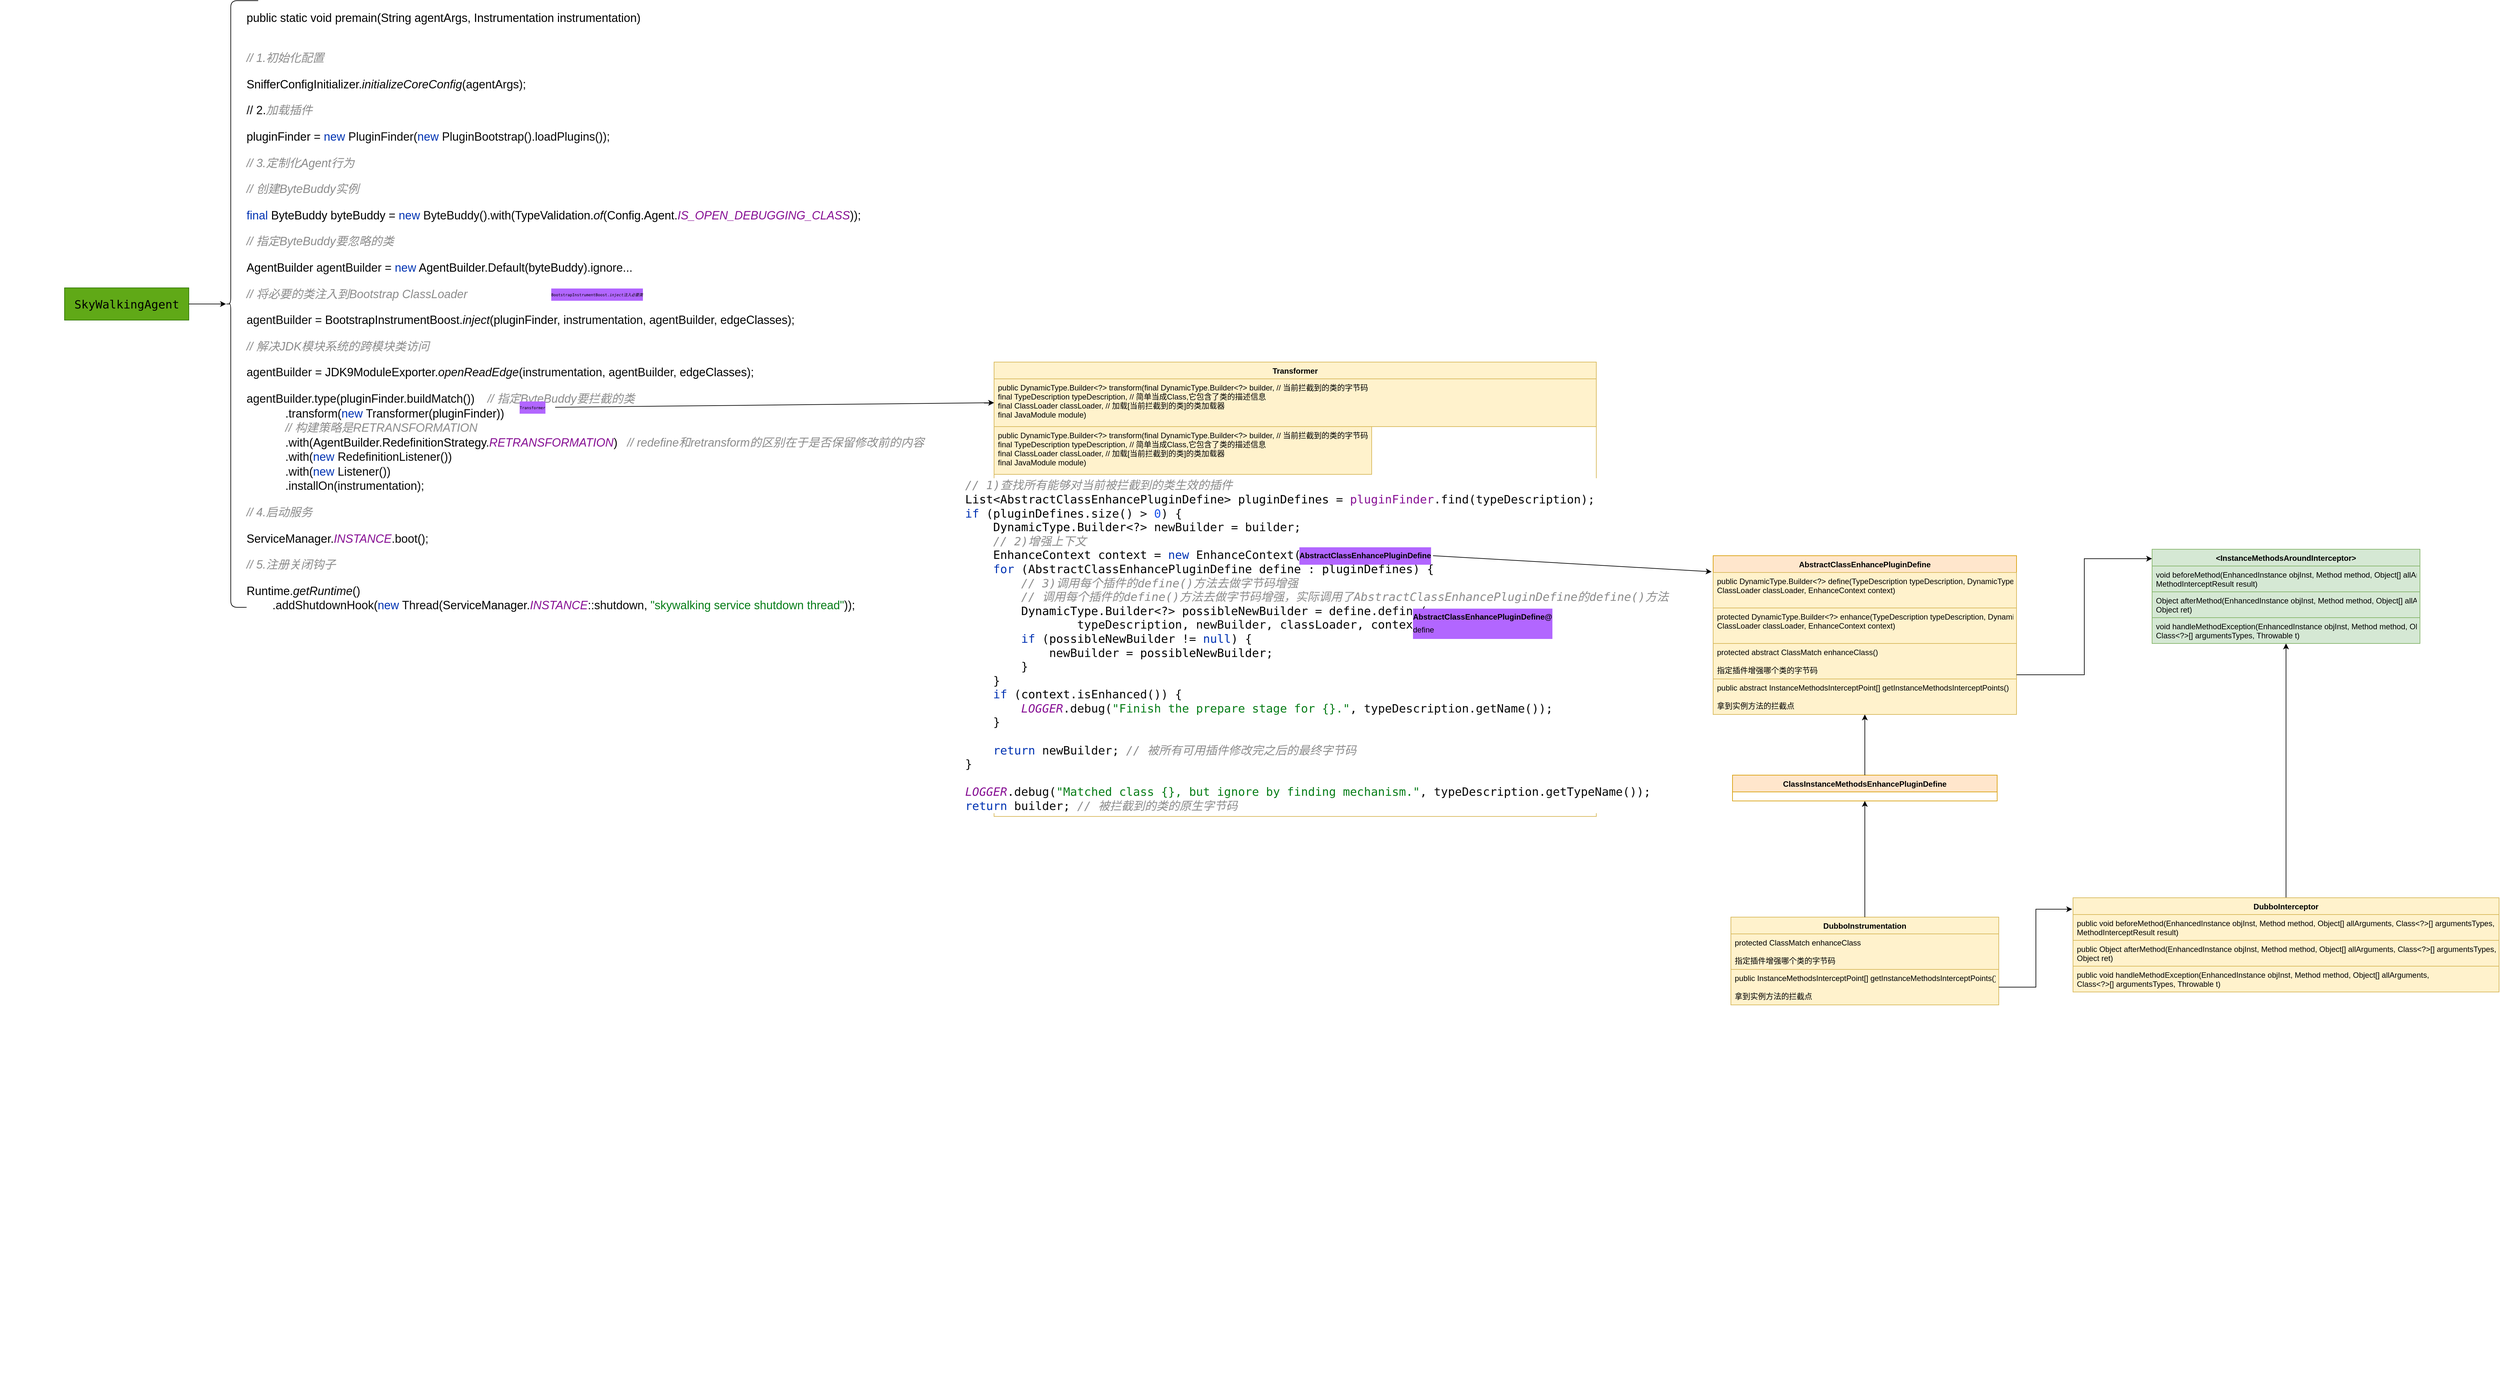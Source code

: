 <mxfile version="17.4.0" type="github" pages="7">
  <diagram id="jcYxK1SAGMSF88Rx-105" name="SkyWalkingAgent">
    <mxGraphModel dx="3519" dy="1778" grid="1" gridSize="10" guides="1" tooltips="1" connect="1" arrows="1" fold="1" page="1" pageScale="1" pageWidth="827" pageHeight="1169" math="0" shadow="0">
      <root>
        <mxCell id="0" />
        <mxCell id="1" parent="0" />
        <object label="" id="fp3vOLmL03Cuk98-rYLO-73">
          <mxCell style="group" parent="1" vertex="1" connectable="0">
            <mxGeometry x="-1710" y="50" width="3181.5" height="1030" as="geometry" />
          </mxCell>
        </object>
        <mxCell id="fp3vOLmL03Cuk98-rYLO-67" value="" style="group" parent="fp3vOLmL03Cuk98-rYLO-73" vertex="1" connectable="0">
          <mxGeometry x="-690" y="-820" width="1305" height="780" as="geometry" />
        </mxCell>
        <mxCell id="fp3vOLmL03Cuk98-rYLO-65" value="" style="shape=curlyBracket;whiteSpace=wrap;html=1;rounded=1;fillColor=#D5E8D4;size=0.15;" parent="fp3vOLmL03Cuk98-rYLO-67" vertex="1">
          <mxGeometry x="350" y="-280" width="50" height="940" as="geometry" />
        </mxCell>
        <mxCell id="fp3vOLmL03Cuk98-rYLO-61" value="&lt;pre style=&quot;color: rgb(8, 8, 8); font-family: &amp;quot;jetbrains mono&amp;quot;, monospace; font-size: 13.5pt;&quot;&gt;&lt;span style=&quot;color: #000000&quot;&gt;SkyWalkingAgent&lt;/span&gt;&lt;/pre&gt;" style="html=1;fillColor=#60a917;strokeColor=#2D7600;fontColor=#ffffff;" parent="fp3vOLmL03Cuk98-rYLO-67" vertex="1">
          <mxGeometry x="100" y="165" width="192.5" height="50" as="geometry" />
        </mxCell>
        <mxCell id="fp3vOLmL03Cuk98-rYLO-72" value="" style="edgeStyle=orthogonalEdgeStyle;rounded=0;orthogonalLoop=1;jettySize=auto;html=1;fontFamily=Helvetica;fontColor=#000000;" parent="fp3vOLmL03Cuk98-rYLO-67" source="fp3vOLmL03Cuk98-rYLO-61" target="fp3vOLmL03Cuk98-rYLO-65" edge="1">
          <mxGeometry as="geometry" />
        </mxCell>
        <mxCell id="fp3vOLmL03Cuk98-rYLO-69" value="&lt;div style=&quot;background-color: rgb(255 , 255 , 255) ; font-size: 13.5pt&quot;&gt;&lt;span&gt;public static void &lt;/span&gt;&lt;span&gt;premain&lt;/span&gt;(&lt;span&gt;String &lt;/span&gt;agentArgs, &lt;span&gt;Instrumentation &lt;/span&gt;instrumentation)&lt;/div&gt;&lt;div style=&quot;background-color: rgb(255 , 255 , 255) ; font-size: 13.5pt&quot;&gt;&lt;br&gt;&lt;/div&gt;&lt;div style=&quot;background-color: rgb(255 , 255 , 255) ; font-size: 13.5pt&quot;&gt;&lt;pre style=&quot;color: rgb(8 , 8 , 8) ; font-size: 13.5pt&quot;&gt;&lt;font face=&quot;Helvetica&quot;&gt;&lt;span style=&quot;color: rgb(140 , 140 , 140) ; font-style: italic&quot;&gt;// 1.&lt;/span&gt;&lt;span style=&quot;color: rgb(140 , 140 , 140) ; font-style: italic ; font-family: , monospace&quot;&gt;初始化配置&lt;/span&gt;&lt;/font&gt;&lt;/pre&gt;&lt;pre style=&quot;color: rgb(8 , 8 , 8) ; font-size: 13.5pt&quot;&gt;&lt;pre style=&quot;font-size: 13.5pt&quot;&gt;&lt;font face=&quot;Helvetica&quot;&gt;&lt;span style=&quot;color: #000000&quot;&gt;SnifferConfigInitializer&lt;/span&gt;.&lt;span style=&quot;font-style: italic&quot;&gt;initializeCoreConfig&lt;/span&gt;(agentArgs);&lt;/font&gt;&lt;/pre&gt;&lt;pre style=&quot;font-size: 13.5pt&quot;&gt;&lt;font face=&quot;Helvetica&quot;&gt;// 2.&lt;span style=&quot;font-size: 13.5pt ; color: rgb(140 , 140 , 140) ; font-style: italic ; font-family: , monospace&quot;&gt;加载插件&lt;/span&gt;&lt;/font&gt;&lt;/pre&gt;&lt;pre style=&quot;font-size: 13.5pt&quot;&gt;&lt;pre style=&quot;font-size: 13.5pt&quot;&gt;&lt;font face=&quot;Helvetica&quot;&gt;&lt;span style=&quot;color: #000000&quot;&gt;pluginFinder &lt;/span&gt;= &lt;span style=&quot;color: #0033b3&quot;&gt;new &lt;/span&gt;PluginFinder(&lt;span style=&quot;color: #0033b3&quot;&gt;new &lt;/span&gt;PluginBootstrap().loadPlugins());&lt;/font&gt;&lt;/pre&gt;&lt;pre style=&quot;font-size: 13.5pt&quot;&gt;&lt;font face=&quot;Helvetica&quot;&gt;&lt;span style=&quot;color: #8c8c8c ; font-style: italic&quot;&gt;// 3.&lt;/span&gt;&lt;span style=&quot;color: rgb(140 , 140 , 140) ; font-style: italic&quot;&gt;定制化&lt;/span&gt;&lt;span style=&quot;color: #8c8c8c ; font-style: italic&quot;&gt;Agent&lt;/span&gt;&lt;span style=&quot;color: rgb(140 , 140 , 140) ; font-style: italic&quot;&gt;行为&lt;/span&gt;&lt;/font&gt;&lt;/pre&gt;&lt;pre style=&quot;font-size: 13.5pt&quot;&gt;&lt;font face=&quot;Helvetica&quot;&gt;&lt;span style=&quot;color: #8c8c8c ; font-style: italic&quot;&gt;// &lt;/span&gt;&lt;span style=&quot;color: rgb(140 , 140 , 140) ; font-style: italic&quot;&gt;创建&lt;/span&gt;&lt;span style=&quot;color: #8c8c8c ; font-style: italic&quot;&gt;ByteBuddy&lt;/span&gt;&lt;span style=&quot;color: rgb(140 , 140 , 140) ; font-style: italic&quot;&gt;实例&lt;/span&gt;&lt;/font&gt;&lt;/pre&gt;&lt;/pre&gt;&lt;pre style=&quot;font-size: 13.5pt&quot;&gt;&lt;pre style=&quot;font-size: 13.5pt&quot;&gt;&lt;font face=&quot;Helvetica&quot;&gt;&lt;span style=&quot;color: #0033b3&quot;&gt;final &lt;/span&gt;&lt;span style=&quot;color: #000000&quot;&gt;ByteBuddy byteBuddy &lt;/span&gt;= &lt;span style=&quot;color: #0033b3&quot;&gt;new &lt;/span&gt;ByteBuddy().with(&lt;span style=&quot;color: #000000&quot;&gt;TypeValidation&lt;/span&gt;.&lt;span style=&quot;font-style: italic&quot;&gt;of&lt;/span&gt;(&lt;span style=&quot;color: #000000&quot;&gt;Config&lt;/span&gt;.&lt;span style=&quot;color: #000000&quot;&gt;Agent&lt;/span&gt;.&lt;span style=&quot;color: #871094 ; font-style: italic&quot;&gt;IS_OPEN_DEBUGGING_CLASS&lt;/span&gt;));&lt;/font&gt;&lt;/pre&gt;&lt;pre style=&quot;font-size: 13.5pt&quot;&gt;&lt;font face=&quot;Helvetica&quot;&gt;&lt;span style=&quot;color: #8c8c8c ; font-style: italic&quot;&gt;// &lt;/span&gt;&lt;span style=&quot;color: rgb(140 , 140 , 140) ; font-style: italic&quot;&gt;指定&lt;/span&gt;&lt;span style=&quot;color: #8c8c8c ; font-style: italic&quot;&gt;ByteBuddy&lt;/span&gt;&lt;span style=&quot;color: rgb(140 , 140 , 140) ; font-style: italic&quot;&gt;要忽略的类&lt;/span&gt;&lt;/font&gt;&lt;/pre&gt;&lt;pre style=&quot;font-size: 13.5pt&quot;&gt;&lt;font face=&quot;Helvetica&quot;&gt;&lt;span style=&quot;color: #000000&quot;&gt;AgentBuilder &lt;/span&gt;agentBuilder = &lt;span style=&quot;color: #0033b3&quot;&gt;new &lt;/span&gt;&lt;span style=&quot;color: #000000&quot;&gt;AgentBuilder&lt;/span&gt;.Default(&lt;span style=&quot;color: #000000&quot;&gt;byteBuddy&lt;/span&gt;).ignore...&lt;/font&gt;&lt;/pre&gt;&lt;pre style=&quot;font-size: 13.5pt&quot;&gt;&lt;font face=&quot;Helvetica&quot;&gt;&lt;span style=&quot;color: #8c8c8c ; font-style: italic&quot;&gt;// &lt;/span&gt;&lt;span style=&quot;color: rgb(140 , 140 , 140) ; font-style: italic&quot;&gt;将必要的类注入到&lt;/span&gt;&lt;span style=&quot;color: #8c8c8c ; font-style: italic&quot;&gt;Bootstrap ClassLoader&lt;/span&gt;&lt;/font&gt;&lt;/pre&gt;&lt;pre style=&quot;font-size: 13.5pt&quot;&gt;&lt;font face=&quot;Helvetica&quot;&gt;agentBuilder = &lt;span style=&quot;color: #000000&quot;&gt;BootstrapInstrumentBoost&lt;/span&gt;.&lt;span style=&quot;font-style: italic&quot;&gt;inject&lt;/span&gt;(&lt;span style=&quot;color: #000000&quot;&gt;pluginFinder&lt;/span&gt;, instrumentation, agentBuilder, &lt;span style=&quot;color: #000000&quot;&gt;edgeClasses&lt;/span&gt;);&lt;/font&gt;&lt;/pre&gt;&lt;pre style=&quot;font-size: 13.5pt&quot;&gt;&lt;font face=&quot;Helvetica&quot;&gt;&lt;span style=&quot;color: #8c8c8c ; font-style: italic&quot;&gt;// &lt;/span&gt;&lt;span style=&quot;color: rgb(140 , 140 , 140) ; font-style: italic&quot;&gt;解决&lt;/span&gt;&lt;span style=&quot;color: #8c8c8c ; font-style: italic&quot;&gt;JDK&lt;/span&gt;&lt;span style=&quot;color: rgb(140 , 140 , 140) ; font-style: italic&quot;&gt;模块系统的跨模块类访问&lt;/span&gt;&lt;/font&gt;&lt;/pre&gt;&lt;pre style=&quot;font-size: 13.5pt&quot;&gt;&lt;font face=&quot;Helvetica&quot;&gt;agentBuilder = &lt;span style=&quot;color: #000000&quot;&gt;JDK9ModuleExporter&lt;/span&gt;.&lt;span style=&quot;font-style: italic&quot;&gt;openReadEdge&lt;/span&gt;(instrumentation, agentBuilder, &lt;span style=&quot;color: #000000&quot;&gt;edgeClasses&lt;/span&gt;);&lt;/font&gt;&lt;/pre&gt;&lt;pre style=&quot;font-size: 13.5pt&quot;&gt;&lt;font face=&quot;Helvetica&quot;&gt;agentBuilder.type(&lt;span style=&quot;color: #000000&quot;&gt;pluginFinder&lt;/span&gt;.buildMatch())    &lt;span style=&quot;color: #8c8c8c ; font-style: italic&quot;&gt;// &lt;/span&gt;&lt;span style=&quot;color: rgb(140 , 140 , 140) ; font-style: italic&quot;&gt;指定&lt;/span&gt;&lt;span style=&quot;color: #8c8c8c ; font-style: italic&quot;&gt;ByteBuddy&lt;/span&gt;&lt;span style=&quot;color: rgb(140 , 140 , 140) ; font-style: italic&quot;&gt;要拦截的类&lt;br&gt;&lt;/span&gt;&lt;span style=&quot;color: rgb(140 , 140 , 140) ; font-style: italic&quot;&gt;            &lt;/span&gt;.transform(&lt;span style=&quot;color: #0033b3&quot;&gt;new &lt;/span&gt;Transformer(&lt;span style=&quot;color: #000000&quot;&gt;pluginFinder&lt;/span&gt;))&lt;br&gt;            &lt;span style=&quot;color: #8c8c8c ; font-style: italic&quot;&gt;// &lt;/span&gt;&lt;span style=&quot;color: rgb(140 , 140 , 140) ; font-style: italic&quot;&gt;构建策略是&lt;/span&gt;&lt;span style=&quot;color: #8c8c8c ; font-style: italic&quot;&gt;RETRANSFORMATION&lt;br&gt;&lt;/span&gt;&lt;span style=&quot;color: #8c8c8c ; font-style: italic&quot;&gt;            &lt;/span&gt;.with(&lt;span style=&quot;color: #000000&quot;&gt;AgentBuilder&lt;/span&gt;.&lt;span style=&quot;color: #000000&quot;&gt;RedefinitionStrategy&lt;/span&gt;.&lt;span style=&quot;color: #871094 ; font-style: italic&quot;&gt;RETRANSFORMATION&lt;/span&gt;)   &lt;span style=&quot;color: #8c8c8c ; font-style: italic&quot;&gt;// redefine&lt;/span&gt;&lt;span style=&quot;color: rgb(140 , 140 , 140) ; font-style: italic&quot;&gt;和&lt;/span&gt;&lt;span style=&quot;color: #8c8c8c ; font-style: italic&quot;&gt;retransform&lt;/span&gt;&lt;span style=&quot;color: rgb(140 , 140 , 140) ; font-style: italic&quot;&gt;的区别在于是否保留修改前的内容&lt;br&gt;&lt;/span&gt;&lt;span style=&quot;color: rgb(140 , 140 , 140) ; font-style: italic&quot;&gt;            &lt;/span&gt;.with(&lt;span style=&quot;color: #0033b3&quot;&gt;new &lt;/span&gt;RedefinitionListener())&lt;br&gt;            .with(&lt;span style=&quot;color: #0033b3&quot;&gt;new &lt;/span&gt;Listener())&lt;br&gt;            .installOn(instrumentation);&lt;/font&gt;&lt;/pre&gt;&lt;pre style=&quot;font-size: 13.5pt&quot;&gt;&lt;font face=&quot;Helvetica&quot;&gt;&lt;span style=&quot;color: #8c8c8c ; font-style: italic&quot;&gt;// 4.&lt;/span&gt;&lt;span style=&quot;color: rgb(140 , 140 , 140) ; font-style: italic&quot;&gt;启动服务&lt;/span&gt;&lt;/font&gt;&lt;/pre&gt;&lt;pre style=&quot;font-size: 13.5pt&quot;&gt;&lt;font face=&quot;Helvetica&quot;&gt;&lt;span style=&quot;color: #000000&quot;&gt;ServiceManager&lt;/span&gt;.&lt;span style=&quot;color: #871094 ; font-style: italic&quot;&gt;INSTANCE&lt;/span&gt;.boot();&lt;/font&gt;&lt;/pre&gt;&lt;pre style=&quot;font-size: 13.5pt&quot;&gt;&lt;font face=&quot;Helvetica&quot;&gt;&lt;span style=&quot;color: #8c8c8c ; font-style: italic&quot;&gt;// 5.&lt;/span&gt;&lt;span style=&quot;color: rgb(140 , 140 , 140) ; font-style: italic&quot;&gt;注册关闭钩子&lt;/span&gt;&lt;/font&gt;&lt;/pre&gt;&lt;pre style=&quot;font-size: 13.5pt&quot;&gt;&lt;font face=&quot;Helvetica&quot;&gt;&lt;span style=&quot;color: rgb(0 , 0 , 0)&quot;&gt;Runtime&lt;/span&gt;.&lt;span style=&quot;font-style: italic&quot;&gt;getRuntime&lt;/span&gt;()&lt;br&gt;        .addShutdownHook(&lt;span style=&quot;color: rgb(0 , 51 , 179)&quot;&gt;new &lt;/span&gt;Thread(&lt;span style=&quot;color: rgb(0 , 0 , 0)&quot;&gt;ServiceManager&lt;/span&gt;.&lt;span style=&quot;color: rgb(135 , 16 , 148) ; font-style: italic&quot;&gt;INSTANCE&lt;/span&gt;::shutdown, &lt;span style=&quot;color: rgb(6 , 125 , 23)&quot;&gt;&quot;skywalking service shutdown thread&quot;&lt;/span&gt;));&lt;/font&gt;&lt;/pre&gt;&lt;/pre&gt;&lt;/pre&gt;&lt;/div&gt;" style="text;html=1;strokeColor=none;fillColor=none;align=left;verticalAlign=top;whiteSpace=wrap;rounded=0;fontFamily=Helvetica;" parent="fp3vOLmL03Cuk98-rYLO-67" vertex="1">
          <mxGeometry x="380" y="-270" width="720" height="230" as="geometry" />
        </mxCell>
        <UserObject label="&lt;pre style=&quot;color: rgb(8 , 8 , 8) ; font-family: &amp;#34;jetbrains mono&amp;#34; , monospace ; font-size: 6px&quot;&gt;&lt;span style=&quot;color: rgb(0 , 0 , 0) ; font-size: 6px&quot;&gt;BootstrapInstrumentBoost&lt;/span&gt;.&lt;span style=&quot;font-style: italic ; font-size: 6px&quot;&gt;inject注入必要类&lt;/span&gt;&lt;/pre&gt;" link="data:action/json,{&quot;actions&quot;:[{&quot;open&quot;: &quot;data:page/id,OAw_hoLMBTS5bxCV4UUr&quot;},{&quot;highlight&quot;:{&quot;cells&quot;:[&quot;g6Urny8PRm-vhi32PskJ-2&quot;],&quot;opacity&quot;:100, &quot;color&quot;: &quot;red&quot;}}]}" id="TMjDlIonQJgpy8vfbM1B-1">
          <mxCell style="text;html=1;strokeColor=none;fillColor=none;align=center;verticalAlign=middle;whiteSpace=wrap;rounded=0;labelBackgroundColor=#B266FF;labelBorderColor=none;fontSize=6;" vertex="1" parent="fp3vOLmL03Cuk98-rYLO-67">
            <mxGeometry x="790" y="165" width="270" height="20" as="geometry" />
          </mxCell>
        </UserObject>
        <UserObject label="&lt;pre style=&quot;font-family: &amp;#34;jetbrains mono&amp;#34; , monospace ; font-size: 6px&quot;&gt;Transformer&lt;/pre&gt;" link="data:action/json,{&quot;actions&quot;:[{&quot;highlight&quot;:{&quot;cells&quot;:[&quot;fp3vOLmL03Cuk98-rYLO-98&quot;],&quot;opacity&quot;:100, &quot;color&quot;: &quot;red&quot;}}]}" id="QR0eldKki9RaqM_KlBfl-1">
          <mxCell style="text;html=1;strokeColor=none;fillColor=none;align=center;verticalAlign=middle;whiteSpace=wrap;rounded=0;labelBackgroundColor=#B266FF;labelBorderColor=none;fontSize=6;" vertex="1" parent="fp3vOLmL03Cuk98-rYLO-67">
            <mxGeometry x="790" y="340" width="70" height="20" as="geometry" />
          </mxCell>
        </UserObject>
        <UserObject label="Transformer" link="/app" id="fp3vOLmL03Cuk98-rYLO-97">
          <mxCell style="swimlane;fontStyle=1;align=center;verticalAlign=top;childLayout=stackLayout;horizontal=1;startSize=26;horizontalStack=0;resizeParent=1;resizeParentMax=0;resizeLast=0;collapsible=1;marginBottom=0;fillColor=#fff2cc;strokeColor=#d6b656;aspect=fixed;" parent="fp3vOLmL03Cuk98-rYLO-73" vertex="1">
            <mxGeometry x="850" y="-540" width="933" height="704" as="geometry" />
          </mxCell>
        </UserObject>
        <mxCell id="fp3vOLmL03Cuk98-rYLO-98" value="public DynamicType.Builder&lt;?&gt; transform(final DynamicType.Builder&lt;?&gt; builder, // 当前拦截到的类的字节码&#xa;                                        final TypeDescription typeDescription, // 简单当成Class,它包含了类的描述信息&#xa;                                        final ClassLoader classLoader, // 加载[当前拦截到的类]的类加载器&#xa;                                        final JavaModule module)" style="text;strokeColor=#d6b656;fillColor=#fff2cc;align=left;verticalAlign=top;spacingLeft=4;spacingRight=4;overflow=hidden;rotatable=0;points=[[0,0.5],[1,0.5]];portConstraint=eastwest;" parent="fp3vOLmL03Cuk98-rYLO-97" vertex="1">
          <mxGeometry y="26" width="933" height="74" as="geometry" />
        </mxCell>
        <mxCell id="fp3vOLmL03Cuk98-rYLO-106" value="" style="group" parent="fp3vOLmL03Cuk98-rYLO-97" vertex="1" connectable="0">
          <mxGeometry y="100" width="933" height="604" as="geometry" />
        </mxCell>
        <mxCell id="fp3vOLmL03Cuk98-rYLO-104" value="&lt;pre style=&quot;text-align: left ; background-color: rgb(255 , 255 , 255) ; color: rgb(8 , 8 , 8) ; font-family: &amp;#34;jetbrains mono&amp;#34; , monospace ; font-size: 13.5pt&quot;&gt;&lt;span style=&quot;color: rgb(140 , 140 , 140) ; font-style: italic&quot;&gt;// 1)&lt;/span&gt;&lt;span style=&quot;color: rgb(140 , 140 , 140) ; font-style: italic ; font-family: , monospace&quot;&gt;查找所有能够对当前被拦截到的类生效的插件&lt;br&gt;&lt;/span&gt;&lt;span style=&quot;color: rgb(0 , 0 , 0)&quot;&gt;List&lt;/span&gt;&amp;lt;&lt;span style=&quot;color: rgb(0 , 0 , 0)&quot;&gt;AbstractClassEnhancePluginDefine&lt;/span&gt;&amp;gt; &lt;span style=&quot;color: rgb(0 , 0 , 0)&quot;&gt;pluginDefines &lt;/span&gt;= &lt;span style=&quot;color: rgb(135 , 16 , 148)&quot;&gt;pluginFinder&lt;/span&gt;.find(typeDescription);&lt;br&gt;&lt;span style=&quot;color: rgb(0 , 51 , 179)&quot;&gt;if &lt;/span&gt;(&lt;span style=&quot;color: rgb(0 , 0 , 0)&quot;&gt;pluginDefines&lt;/span&gt;.size() &amp;gt; &lt;span style=&quot;color: rgb(23 , 80 , 235)&quot;&gt;0&lt;/span&gt;) {&lt;br&gt;    &lt;span style=&quot;color: rgb(0 , 0 , 0)&quot;&gt;DynamicType&lt;/span&gt;.&lt;span style=&quot;color: rgb(0 , 0 , 0)&quot;&gt;Builder&lt;/span&gt;&amp;lt;?&amp;gt; newBuilder = builder;&lt;br&gt;    &lt;span style=&quot;color: rgb(140 , 140 , 140) ; font-style: italic&quot;&gt;// 2)&lt;/span&gt;&lt;span style=&quot;color: rgb(140 , 140 , 140) ; font-style: italic ; font-family: , monospace&quot;&gt;增强上下文&lt;br&gt;&lt;/span&gt;&lt;span style=&quot;color: rgb(140 , 140 , 140) ; font-style: italic ; font-family: , monospace&quot;&gt;    &lt;/span&gt;&lt;span style=&quot;color: rgb(0 , 0 , 0)&quot;&gt;EnhanceContext context &lt;/span&gt;= &lt;span style=&quot;color: rgb(0 , 51 , 179)&quot;&gt;new &lt;/span&gt;EnhanceContext();&lt;br&gt;    &lt;span style=&quot;color: rgb(0 , 51 , 179)&quot;&gt;for &lt;/span&gt;(&lt;span style=&quot;color: rgb(0 , 0 , 0)&quot;&gt;AbstractClassEnhancePluginDefine define &lt;/span&gt;: &lt;span style=&quot;color: rgb(0 , 0 , 0)&quot;&gt;pluginDefines&lt;/span&gt;) {&lt;br&gt;        &lt;span style=&quot;color: rgb(140 , 140 , 140) ; font-style: italic&quot;&gt;// 3)&lt;/span&gt;&lt;span style=&quot;color: rgb(140 , 140 , 140) ; font-style: italic ; font-family: , monospace&quot;&gt;调用每个插件的&lt;/span&gt;&lt;span style=&quot;color: rgb(140 , 140 , 140) ; font-style: italic&quot;&gt;define()&lt;/span&gt;&lt;span style=&quot;color: rgb(140 , 140 , 140) ; font-style: italic ; font-family: , monospace&quot;&gt;方法去做字节码增强&lt;br&gt;&lt;/span&gt;&lt;span style=&quot;color: rgb(140 , 140 , 140) ; font-style: italic ; font-family: , monospace&quot;&gt;        &lt;/span&gt;&lt;span style=&quot;color: rgb(140 , 140 , 140) ; font-style: italic&quot;&gt;// &lt;/span&gt;&lt;span style=&quot;color: rgb(140 , 140 , 140) ; font-style: italic ; font-family: , monospace&quot;&gt;调用每个插件的&lt;/span&gt;&lt;span style=&quot;color: rgb(140 , 140 , 140) ; font-style: italic&quot;&gt;define()&lt;/span&gt;&lt;span style=&quot;color: rgb(140 , 140 , 140) ; font-style: italic ; font-family: , monospace&quot;&gt;方法去做字节码增强，实际调用了&lt;/span&gt;&lt;span style=&quot;color: rgb(140 , 140 , 140) ; font-style: italic&quot;&gt;AbstractClassEnhancePluginDefine&lt;/span&gt;&lt;span style=&quot;color: rgb(140 , 140 , 140) ; font-style: italic ; font-family: , monospace&quot;&gt;的&lt;/span&gt;&lt;span style=&quot;color: rgb(140 , 140 , 140) ; font-style: italic&quot;&gt;define()&lt;/span&gt;&lt;span style=&quot;color: rgb(140 , 140 , 140) ; font-style: italic ; font-family: , monospace&quot;&gt;方法&lt;br&gt;&lt;/span&gt;&lt;span style=&quot;color: rgb(140 , 140 , 140) ; font-style: italic ; font-family: , monospace&quot;&gt;        &lt;/span&gt;&lt;span style=&quot;color: rgb(0 , 0 , 0)&quot;&gt;DynamicType&lt;/span&gt;.&lt;span style=&quot;color: rgb(0 , 0 , 0)&quot;&gt;Builder&lt;/span&gt;&amp;lt;?&amp;gt; &lt;span style=&quot;color: rgb(0 , 0 , 0)&quot;&gt;possibleNewBuilder &lt;/span&gt;= &lt;span style=&quot;color: rgb(0 , 0 , 0)&quot;&gt;define&lt;/span&gt;.define(&lt;br&gt;                typeDescription, newBuilder, classLoader, &lt;span style=&quot;color: rgb(0 , 0 , 0)&quot;&gt;context&lt;/span&gt;);&lt;br&gt;        &lt;span style=&quot;color: rgb(0 , 51 , 179)&quot;&gt;if &lt;/span&gt;(&lt;span style=&quot;color: rgb(0 , 0 , 0)&quot;&gt;possibleNewBuilder &lt;/span&gt;!= &lt;span style=&quot;color: rgb(0 , 51 , 179)&quot;&gt;null&lt;/span&gt;) {&lt;br&gt;            newBuilder = &lt;span style=&quot;color: rgb(0 , 0 , 0)&quot;&gt;possibleNewBuilder&lt;/span&gt;;&lt;br&gt;        }&lt;br&gt;    }&lt;br&gt;    &lt;span style=&quot;color: rgb(0 , 51 , 179)&quot;&gt;if &lt;/span&gt;(&lt;span style=&quot;color: rgb(0 , 0 , 0)&quot;&gt;context&lt;/span&gt;.isEnhanced()) {&lt;br&gt;        &lt;span style=&quot;color: rgb(135 , 16 , 148) ; font-style: italic&quot;&gt;LOGGER&lt;/span&gt;.debug(&lt;span style=&quot;color: rgb(6 , 125 , 23)&quot;&gt;&quot;Finish the prepare stage for {}.&quot;&lt;/span&gt;, typeDescription.getName());&lt;br&gt;    }&lt;br&gt;&lt;br&gt;    &lt;span style=&quot;color: rgb(0 , 51 , 179)&quot;&gt;return &lt;/span&gt;newBuilder; &lt;span style=&quot;color: rgb(140 , 140 , 140) ; font-style: italic&quot;&gt;// &lt;/span&gt;&lt;span style=&quot;color: rgb(140 , 140 , 140) ; font-style: italic ; font-family: , monospace&quot;&gt;被所有可用插件修改完之后的最终字节码&lt;br&gt;&lt;/span&gt;}&lt;br&gt;&lt;br&gt;&lt;span style=&quot;color: rgb(135 , 16 , 148) ; font-style: italic&quot;&gt;LOGGER&lt;/span&gt;.debug(&lt;span style=&quot;color: rgb(6 , 125 , 23)&quot;&gt;&quot;Matched class {}, but ignore by finding mechanism.&quot;&lt;/span&gt;, typeDescription.getTypeName());&lt;br&gt;&lt;span style=&quot;color: rgb(0 , 51 , 179)&quot;&gt;return &lt;/span&gt;builder; &lt;span style=&quot;color: rgb(140 , 140 , 140) ; font-style: italic&quot;&gt;// &lt;/span&gt;&lt;span style=&quot;color: rgb(140 , 140 , 140) ; font-style: italic ; font-family: , monospace&quot;&gt;被拦截到的类的原生字节码&lt;/span&gt;&lt;/pre&gt;" style="text;html=1;strokeColor=none;fillColor=none;align=center;verticalAlign=middle;whiteSpace=wrap;rounded=0;fontFamily=Helvetica;fontColor=#000000;" parent="fp3vOLmL03Cuk98-rYLO-106" vertex="1">
          <mxGeometry y="74" width="1000" height="530" as="geometry" />
        </mxCell>
        <mxCell id="fp3vOLmL03Cuk98-rYLO-105" value="public DynamicType.Builder&lt;?&gt; transform(final DynamicType.Builder&lt;?&gt; builder, // 当前拦截到的类的字节码&#xa;                                        final TypeDescription typeDescription, // 简单当成Class,它包含了类的描述信息&#xa;                                        final ClassLoader classLoader, // 加载[当前拦截到的类]的类加载器&#xa;                                        final JavaModule module)" style="text;strokeColor=#d6b656;fillColor=#fff2cc;align=left;verticalAlign=top;spacingLeft=4;spacingRight=4;overflow=hidden;rotatable=0;points=[[0,0.5],[1,0.5]];portConstraint=eastwest;" parent="fp3vOLmL03Cuk98-rYLO-106" vertex="1">
          <mxGeometry width="585" height="74" as="geometry" />
        </mxCell>
        <UserObject label="&lt;pre style=&quot;font-family: &amp;quot;jetbrains mono&amp;quot; , monospace ; font-size: 6px&quot;&gt;&lt;span style=&quot;font-family: helvetica; font-size: 12px; font-weight: 700;&quot;&gt;AbstractClassEnhancePluginDefine&lt;/span&gt;&lt;br&gt;&lt;/pre&gt;" link="data:action/json,{&quot;actions&quot;:[{&quot;highlight&quot;:{&quot;cells&quot;:[&quot;fp3vOLmL03Cuk98-rYLO-40&quot;],&quot;opacity&quot;:100, &quot;color&quot;: &quot;red&quot;}}]}" id="QR0eldKki9RaqM_KlBfl-42">
          <mxCell style="text;html=1;strokeColor=none;fillColor=none;align=center;verticalAlign=middle;whiteSpace=wrap;rounded=0;labelBackgroundColor=#B266FF;labelBorderColor=none;fontSize=6;fontColor=default;" vertex="1" parent="fp3vOLmL03Cuk98-rYLO-106">
            <mxGeometry x="470" y="190" width="210" height="20" as="geometry" />
          </mxCell>
        </UserObject>
        <UserObject label="&lt;p style=&quot;line-height: 1&quot;&gt;&lt;/p&gt;&lt;pre style=&quot;font-family: &amp;#34;jetbrains mono&amp;#34; , monospace ; font-size: 6px&quot;&gt;&lt;span style=&quot;font-family: &amp;#34;helvetica&amp;#34; ; font-size: 12px ; font-weight: 700&quot;&gt;AbstractClassEnhancePluginDefine@&lt;/span&gt;&lt;/pre&gt;&lt;span style=&quot;font-size: 12px&quot;&gt;define&lt;/span&gt;&lt;p&gt;&lt;/p&gt;" link="data:action/json,{&quot;actions&quot;:[{&quot;open&quot;: &quot;data:page/id,bPdborauj047S1uwVQfw&quot;},{&quot;highlight&quot;:{&quot;cells&quot;:[&quot;4RfiTCdkxrfO4A5RfZwv-21&quot;],&quot;opacity&quot;:100, &quot;color&quot;: &quot;red&quot;}}]}" id="Y0NhZbVhUEMunt5_y4ys-1">
          <mxCell style="text;html=1;strokeColor=none;fillColor=none;align=left;verticalAlign=top;whiteSpace=wrap;rounded=0;labelBackgroundColor=#B266FF;labelBorderColor=none;fontSize=6;fontColor=default;" vertex="1" parent="fp3vOLmL03Cuk98-rYLO-106">
            <mxGeometry x="647" y="274.5" width="213" height="55" as="geometry" />
          </mxCell>
        </UserObject>
        <mxCell id="fp3vOLmL03Cuk98-rYLO-102" value="" style="endArrow=classic;html=1;fontFamily=Helvetica;fontColor=#000000;entryX=0;entryY=0.5;entryDx=0;entryDy=0;exitX=1;exitY=0.5;exitDx=0;exitDy=0;" parent="fp3vOLmL03Cuk98-rYLO-73" source="QR0eldKki9RaqM_KlBfl-1" target="fp3vOLmL03Cuk98-rYLO-98" edge="1">
          <mxGeometry width="50" height="50" relative="1" as="geometry">
            <mxPoint x="530" y="-330" as="sourcePoint" />
            <mxPoint x="580" y="-380" as="targetPoint" />
          </mxGeometry>
        </mxCell>
        <mxCell id="fp3vOLmL03Cuk98-rYLO-114" value="" style="endArrow=classic;html=1;fontFamily=Helvetica;fontSize=18;fontColor=#000000;entryX=-0.005;entryY=0.101;entryDx=0;entryDy=0;entryPerimeter=0;exitX=1;exitY=0.5;exitDx=0;exitDy=0;" parent="fp3vOLmL03Cuk98-rYLO-73" source="QR0eldKki9RaqM_KlBfl-42" target="fp3vOLmL03Cuk98-rYLO-40" edge="1">
          <mxGeometry width="50" height="50" relative="1" as="geometry">
            <mxPoint x="1900" y="-80" as="sourcePoint" />
            <mxPoint x="1610" y="-260" as="targetPoint" />
          </mxGeometry>
        </mxCell>
        <mxCell id="fp3vOLmL03Cuk98-rYLO-20" value="DubboInstrumentation" style="swimlane;fontStyle=1;align=center;verticalAlign=top;childLayout=stackLayout;horizontal=1;startSize=26;horizontalStack=0;resizeParent=1;resizeParentMax=0;resizeLast=0;collapsible=1;marginBottom=0;fillColor=#fff2cc;strokeColor=#d6b656;" parent="fp3vOLmL03Cuk98-rYLO-73" vertex="1">
          <mxGeometry x="1991.5" y="320" width="415" height="136" as="geometry" />
        </mxCell>
        <mxCell id="fp3vOLmL03Cuk98-rYLO-21" value="protected ClassMatch enhanceClass&#xa;&#xa;指定插件增强哪个类的字节码" style="text;strokeColor=#d6b656;fillColor=#fff2cc;align=left;verticalAlign=top;spacingLeft=4;spacingRight=4;overflow=hidden;rotatable=0;points=[[0,0.5],[1,0.5]];portConstraint=eastwest;" parent="fp3vOLmL03Cuk98-rYLO-20" vertex="1">
          <mxGeometry y="26" width="415" height="55" as="geometry" />
        </mxCell>
        <mxCell id="fp3vOLmL03Cuk98-rYLO-23" value="public InstanceMethodsInterceptPoint[] getInstanceMethodsInterceptPoints()&#xa;&#xa;拿到实例方法的拦截点" style="text;strokeColor=#d6b656;fillColor=#fff2cc;align=left;verticalAlign=top;spacingLeft=4;spacingRight=4;overflow=hidden;rotatable=0;points=[[0,0.5],[1,0.5]];portConstraint=eastwest;" parent="fp3vOLmL03Cuk98-rYLO-20" vertex="1">
          <mxGeometry y="81" width="415" height="55" as="geometry" />
        </mxCell>
        <mxCell id="fp3vOLmL03Cuk98-rYLO-30" value="ClassInstanceMethodsEnhancePluginDefine" style="swimlane;fontStyle=1;align=center;verticalAlign=top;childLayout=stackLayout;horizontal=1;startSize=26;horizontalStack=0;resizeParent=1;resizeParentMax=0;resizeLast=0;collapsible=1;marginBottom=0;fillColor=#ffe6cc;strokeColor=#d79b00;" parent="fp3vOLmL03Cuk98-rYLO-73" vertex="1">
          <mxGeometry x="1994" y="100" width="410" height="40" as="geometry" />
        </mxCell>
        <mxCell id="fp3vOLmL03Cuk98-rYLO-34" style="edgeStyle=orthogonalEdgeStyle;rounded=0;orthogonalLoop=1;jettySize=auto;html=1;exitX=0.5;exitY=0;exitDx=0;exitDy=0;entryX=0.5;entryY=1;entryDx=0;entryDy=0;" parent="fp3vOLmL03Cuk98-rYLO-73" source="fp3vOLmL03Cuk98-rYLO-20" target="fp3vOLmL03Cuk98-rYLO-30" edge="1">
          <mxGeometry x="1964" y="-250" as="geometry" />
        </mxCell>
        <mxCell id="fp3vOLmL03Cuk98-rYLO-40" value="AbstractClassEnhancePluginDefine" style="swimlane;fontStyle=1;align=center;verticalAlign=top;childLayout=stackLayout;horizontal=1;startSize=26;horizontalStack=0;resizeParent=1;resizeParentMax=0;resizeLast=0;collapsible=1;marginBottom=0;fillColor=#ffe6cc;strokeColor=#d79b00;" parent="fp3vOLmL03Cuk98-rYLO-73" vertex="1">
          <mxGeometry x="1964" y="-240" width="470" height="246" as="geometry" />
        </mxCell>
        <mxCell id="fp3vOLmL03Cuk98-rYLO-41" value="public DynamicType.Builder&lt;?&gt; define(TypeDescription typeDescription, DynamicType.Builder&lt;?&gt; builder,&#xa;    ClassLoader classLoader, EnhanceContext context)" style="text;strokeColor=#d6b656;fillColor=#fff2cc;align=left;verticalAlign=top;spacingLeft=4;spacingRight=4;overflow=hidden;rotatable=0;points=[[0,0.5],[1,0.5]];portConstraint=eastwest;" parent="fp3vOLmL03Cuk98-rYLO-40" vertex="1">
          <mxGeometry y="26" width="470" height="55" as="geometry" />
        </mxCell>
        <mxCell id="fp3vOLmL03Cuk98-rYLO-116" value="protected DynamicType.Builder&lt;?&gt; enhance(TypeDescription typeDescription, DynamicType.Builder&lt;?&gt; newClassBuilder,&#xa;                                         ClassLoader classLoader, EnhanceContext context)" style="text;strokeColor=#d6b656;fillColor=#fff2cc;align=left;verticalAlign=top;spacingLeft=4;spacingRight=4;overflow=hidden;rotatable=0;points=[[0,0.5],[1,0.5]];portConstraint=eastwest;" parent="fp3vOLmL03Cuk98-rYLO-40" vertex="1">
          <mxGeometry y="81" width="470" height="55" as="geometry" />
        </mxCell>
        <mxCell id="fp3vOLmL03Cuk98-rYLO-115" value="protected abstract ClassMatch enhanceClass()&#xa;&#xa;指定插件增强哪个类的字节码" style="text;strokeColor=#d6b656;fillColor=#fff2cc;align=left;verticalAlign=top;spacingLeft=4;spacingRight=4;overflow=hidden;rotatable=0;points=[[0,0.5],[1,0.5]];portConstraint=eastwest;" parent="fp3vOLmL03Cuk98-rYLO-40" vertex="1">
          <mxGeometry y="136" width="470" height="55" as="geometry" />
        </mxCell>
        <mxCell id="fp3vOLmL03Cuk98-rYLO-44" value="public abstract InstanceMethodsInterceptPoint[] getInstanceMethodsInterceptPoints()&#xa;&#xa;拿到实例方法的拦截点" style="text;strokeColor=#d6b656;fillColor=#fff2cc;align=left;verticalAlign=top;spacingLeft=4;spacingRight=4;overflow=hidden;rotatable=0;points=[[0,0.5],[1,0.5]];portConstraint=eastwest;" parent="fp3vOLmL03Cuk98-rYLO-40" vertex="1">
          <mxGeometry y="191" width="470" height="55" as="geometry" />
        </mxCell>
        <mxCell id="fp3vOLmL03Cuk98-rYLO-43" style="edgeStyle=orthogonalEdgeStyle;rounded=0;orthogonalLoop=1;jettySize=auto;html=1;exitX=0.5;exitY=0;exitDx=0;exitDy=0;entryX=0.5;entryY=1;entryDx=0;entryDy=0;" parent="fp3vOLmL03Cuk98-rYLO-73" source="fp3vOLmL03Cuk98-rYLO-30" target="fp3vOLmL03Cuk98-rYLO-40" edge="1">
          <mxGeometry x="1964" y="-250" as="geometry" />
        </mxCell>
        <mxCell id="fp3vOLmL03Cuk98-rYLO-46" value="&lt;InstanceMethodsAroundInterceptor&gt;" style="swimlane;fontStyle=1;align=center;verticalAlign=top;childLayout=stackLayout;horizontal=1;startSize=26;horizontalStack=0;resizeParent=1;resizeParentMax=0;resizeLast=0;collapsible=1;marginBottom=0;fillColor=#d5e8d4;strokeColor=#82b366;" parent="fp3vOLmL03Cuk98-rYLO-73" vertex="1">
          <mxGeometry x="2644" y="-250" width="415" height="146" as="geometry" />
        </mxCell>
        <mxCell id="fp3vOLmL03Cuk98-rYLO-56" value="void beforeMethod(EnhancedInstance objInst, Method method, Object[] allArguments, Class&lt;?&gt;[] argumentsTypes,&#xa;    MethodInterceptResult result)" style="text;strokeColor=#82b366;fillColor=#d5e8d4;align=left;verticalAlign=top;spacingLeft=4;spacingRight=4;overflow=hidden;rotatable=0;points=[[0,0.5],[1,0.5]];portConstraint=eastwest;" parent="fp3vOLmL03Cuk98-rYLO-46" vertex="1">
          <mxGeometry y="26" width="415" height="40" as="geometry" />
        </mxCell>
        <mxCell id="fp3vOLmL03Cuk98-rYLO-57" value="Object afterMethod(EnhancedInstance objInst, Method method, Object[] allArguments, Class&lt;?&gt;[] argumentsTypes,&#xa;    Object ret)" style="text;strokeColor=#82b366;fillColor=#d5e8d4;align=left;verticalAlign=top;spacingLeft=4;spacingRight=4;overflow=hidden;rotatable=0;points=[[0,0.5],[1,0.5]];portConstraint=eastwest;" parent="fp3vOLmL03Cuk98-rYLO-46" vertex="1">
          <mxGeometry y="66" width="415" height="40" as="geometry" />
        </mxCell>
        <mxCell id="fp3vOLmL03Cuk98-rYLO-47" value="void handleMethodException(EnhancedInstance objInst, Method method, Object[] allArguments,&#xa;    Class&lt;?&gt;[] argumentsTypes, Throwable t)" style="text;strokeColor=#82b366;fillColor=#d5e8d4;align=left;verticalAlign=top;spacingLeft=4;spacingRight=4;overflow=hidden;rotatable=0;points=[[0,0.5],[1,0.5]];portConstraint=eastwest;" parent="fp3vOLmL03Cuk98-rYLO-46" vertex="1">
          <mxGeometry y="106" width="415" height="40" as="geometry" />
        </mxCell>
        <mxCell id="fp3vOLmL03Cuk98-rYLO-60" style="edgeStyle=orthogonalEdgeStyle;rounded=0;orthogonalLoop=1;jettySize=auto;html=1;exitX=1;exitY=0.75;exitDx=0;exitDy=0;entryX=0;entryY=0.1;entryDx=0;entryDy=0;entryPerimeter=0;" parent="fp3vOLmL03Cuk98-rYLO-73" source="fp3vOLmL03Cuk98-rYLO-40" target="fp3vOLmL03Cuk98-rYLO-46" edge="1">
          <mxGeometry x="1964" y="-250" as="geometry" />
        </mxCell>
        <mxCell id="fp3vOLmL03Cuk98-rYLO-54" style="edgeStyle=orthogonalEdgeStyle;rounded=0;orthogonalLoop=1;jettySize=auto;html=1;exitX=0.5;exitY=0;exitDx=0;exitDy=0;entryX=0.5;entryY=1;entryDx=0;entryDy=0;" parent="fp3vOLmL03Cuk98-rYLO-73" source="fp3vOLmL03Cuk98-rYLO-51" target="fp3vOLmL03Cuk98-rYLO-46" edge="1">
          <mxGeometry x="1964" y="-250" as="geometry" />
        </mxCell>
        <mxCell id="fp3vOLmL03Cuk98-rYLO-51" value="DubboInterceptor" style="swimlane;fontStyle=1;align=center;verticalAlign=top;childLayout=stackLayout;horizontal=1;startSize=26;horizontalStack=0;resizeParent=1;resizeParentMax=0;resizeLast=0;collapsible=1;marginBottom=0;fillColor=#fff2cc;strokeColor=#d6b656;" parent="fp3vOLmL03Cuk98-rYLO-73" vertex="1">
          <mxGeometry x="2521.5" y="290" width="660" height="146" as="geometry" />
        </mxCell>
        <mxCell id="fp3vOLmL03Cuk98-rYLO-52" value="public void beforeMethod(EnhancedInstance objInst, Method method, Object[] allArguments, Class&lt;?&gt;[] argumentsTypes,&#xa;                         MethodInterceptResult result)" style="text;strokeColor=#d6b656;fillColor=#fff2cc;align=left;verticalAlign=top;spacingLeft=4;spacingRight=4;overflow=hidden;rotatable=0;points=[[0,0.5],[1,0.5]];portConstraint=eastwest;" parent="fp3vOLmL03Cuk98-rYLO-51" vertex="1">
          <mxGeometry y="26" width="660" height="40" as="geometry" />
        </mxCell>
        <mxCell id="fp3vOLmL03Cuk98-rYLO-55" value="public Object afterMethod(EnhancedInstance objInst, Method method, Object[] allArguments, Class&lt;?&gt;[] argumentsTypes,&#xa;                          Object ret)" style="text;strokeColor=#d6b656;fillColor=#fff2cc;align=left;verticalAlign=top;spacingLeft=4;spacingRight=4;overflow=hidden;rotatable=0;points=[[0,0.5],[1,0.5]];portConstraint=eastwest;" parent="fp3vOLmL03Cuk98-rYLO-51" vertex="1">
          <mxGeometry y="66" width="660" height="40" as="geometry" />
        </mxCell>
        <mxCell id="fp3vOLmL03Cuk98-rYLO-53" value="public void handleMethodException(EnhancedInstance objInst, Method method, Object[] allArguments,&#xa;                                  Class&lt;?&gt;[] argumentsTypes, Throwable t)" style="text;strokeColor=#d6b656;fillColor=#fff2cc;align=left;verticalAlign=top;spacingLeft=4;spacingRight=4;overflow=hidden;rotatable=0;points=[[0,0.5],[1,0.5]];portConstraint=eastwest;" parent="fp3vOLmL03Cuk98-rYLO-51" vertex="1">
          <mxGeometry y="106" width="660" height="40" as="geometry" />
        </mxCell>
        <mxCell id="fp3vOLmL03Cuk98-rYLO-74" style="edgeStyle=orthogonalEdgeStyle;rounded=0;orthogonalLoop=1;jettySize=auto;html=1;exitX=1;exitY=0.5;exitDx=0;exitDy=0;entryX=-0.002;entryY=0.122;entryDx=0;entryDy=0;entryPerimeter=0;fontFamily=Helvetica;fontColor=#000000;" parent="fp3vOLmL03Cuk98-rYLO-73" source="fp3vOLmL03Cuk98-rYLO-23" target="fp3vOLmL03Cuk98-rYLO-51" edge="1">
          <mxGeometry x="1964" y="-250" as="geometry" />
        </mxCell>
      </root>
    </mxGraphModel>
  </diagram>
  <diagram id="bPdborauj047S1uwVQfw" name="AbstractClassEnhancePluginDefine">
    <mxGraphModel dx="-616" dy="609" grid="1" gridSize="10" guides="1" tooltips="1" connect="1" arrows="1" fold="1" page="1" pageScale="1" pageWidth="827" pageHeight="1169" math="0" shadow="0">
      <root>
        <mxCell id="ijRunIeEE7-H-GXSzR4P-0" />
        <mxCell id="ijRunIeEE7-H-GXSzR4P-1" parent="ijRunIeEE7-H-GXSzR4P-0" />
        <mxCell id="nb4OjA0rYiMwRU8K35Q2-4" style="edgeStyle=orthogonalEdgeStyle;rounded=0;orthogonalLoop=1;jettySize=auto;html=1;exitX=0.5;exitY=0;exitDx=0;exitDy=0;entryX=0.5;entryY=1;entryDx=0;entryDy=0;" parent="ijRunIeEE7-H-GXSzR4P-1" source="4RfiTCdkxrfO4A5RfZwv-15" target="nb4OjA0rYiMwRU8K35Q2-0" edge="1">
          <mxGeometry relative="1" as="geometry" />
        </mxCell>
        <mxCell id="4RfiTCdkxrfO4A5RfZwv-15" value="DubboInstrumentation" style="swimlane;fontStyle=1;align=center;verticalAlign=top;childLayout=stackLayout;horizontal=1;startSize=26;horizontalStack=0;resizeParent=1;resizeParentMax=0;resizeLast=0;collapsible=1;marginBottom=0;fillColor=#fff2cc;strokeColor=#d6b656;" parent="ijRunIeEE7-H-GXSzR4P-1" vertex="1">
          <mxGeometry x="1961.5" y="820" width="415" height="136" as="geometry" />
        </mxCell>
        <mxCell id="4RfiTCdkxrfO4A5RfZwv-16" value="protected ClassMatch enhanceClass&#xa;&#xa;指定插件增强哪个类的字节码" style="text;strokeColor=#d6b656;fillColor=#fff2cc;align=left;verticalAlign=top;spacingLeft=4;spacingRight=4;overflow=hidden;rotatable=0;points=[[0,0.5],[1,0.5]];portConstraint=eastwest;" parent="4RfiTCdkxrfO4A5RfZwv-15" vertex="1">
          <mxGeometry y="26" width="415" height="55" as="geometry" />
        </mxCell>
        <mxCell id="4RfiTCdkxrfO4A5RfZwv-17" value="public InstanceMethodsInterceptPoint[] getInstanceMethodsInterceptPoints()&#xa;&#xa;拿到实例方法的拦截点" style="text;strokeColor=#d6b656;fillColor=#fff2cc;align=left;verticalAlign=top;spacingLeft=4;spacingRight=4;overflow=hidden;rotatable=0;points=[[0,0.5],[1,0.5]];portConstraint=eastwest;" parent="4RfiTCdkxrfO4A5RfZwv-15" vertex="1">
          <mxGeometry y="81" width="415" height="55" as="geometry" />
        </mxCell>
        <mxCell id="4RfiTCdkxrfO4A5RfZwv-18" value="ClassEnhancePluginDefine" style="swimlane;fontStyle=1;align=center;verticalAlign=top;childLayout=stackLayout;horizontal=1;startSize=26;horizontalStack=0;resizeParent=1;resizeParentMax=0;resizeLast=0;collapsible=1;marginBottom=0;fillColor=#ffe6cc;strokeColor=#d79b00;" parent="ijRunIeEE7-H-GXSzR4P-1" vertex="1">
          <mxGeometry x="1826" y="480" width="686" height="136" as="geometry" />
        </mxCell>
        <mxCell id="4RfiTCdkxrfO4A5RfZwv-40" value="protected DynamicType.Builder&lt;?&gt; enhanceClass(TypeDescription typeDescription, DynamicType.Builder&lt;?&gt; newClassBuilder,&#xa;                                              ClassLoader classLoader)" style="text;strokeColor=#d6b656;fillColor=#fff2cc;align=left;verticalAlign=top;spacingLeft=4;spacingRight=4;overflow=hidden;rotatable=0;points=[[0,0.5],[1,0.5]];portConstraint=eastwest;" parent="4RfiTCdkxrfO4A5RfZwv-18" vertex="1">
          <mxGeometry y="26" width="686" height="55" as="geometry" />
        </mxCell>
        <mxCell id="4RfiTCdkxrfO4A5RfZwv-41" value="protected DynamicType.Builder&lt;?&gt; enhanceInstance(TypeDescription typeDescription,&#xa;                                                 DynamicType.Builder&lt;?&gt; newClassBuilder, ClassLoader classLoader,&#xa;                                                 EnhanceContext context)" style="text;strokeColor=#d6b656;fillColor=#fff2cc;align=left;verticalAlign=top;spacingLeft=4;spacingRight=4;overflow=hidden;rotatable=0;points=[[0,0.5],[1,0.5]];portConstraint=eastwest;" parent="4RfiTCdkxrfO4A5RfZwv-18" vertex="1">
          <mxGeometry y="81" width="686" height="55" as="geometry" />
        </mxCell>
        <mxCell id="4RfiTCdkxrfO4A5RfZwv-20" value="AbstractClassEnhancePluginDefine" style="swimlane;fontStyle=1;align=center;verticalAlign=top;childLayout=stackLayout;horizontal=1;startSize=26;horizontalStack=0;resizeParent=1;resizeParentMax=0;resizeLast=0;collapsible=1;marginBottom=0;fillColor=#ffe6cc;strokeColor=#d79b00;" parent="ijRunIeEE7-H-GXSzR4P-1" vertex="1">
          <mxGeometry x="1834" y="60" width="670" height="356" as="geometry" />
        </mxCell>
        <mxCell id="nV9t4POKjDZwEGFRDg3n-3" value="调用" style="edgeStyle=orthogonalEdgeStyle;rounded=0;orthogonalLoop=1;jettySize=auto;html=1;exitX=0;exitY=0.5;exitDx=0;exitDy=0;entryX=0;entryY=0.5;entryDx=0;entryDy=0;fontFamily=Helvetica;fontSize=18;fontColor=#000000;" parent="4RfiTCdkxrfO4A5RfZwv-20" source="4RfiTCdkxrfO4A5RfZwv-21" target="4RfiTCdkxrfO4A5RfZwv-22" edge="1">
          <mxGeometry relative="1" as="geometry">
            <Array as="points">
              <mxPoint x="-44" y="54" />
              <mxPoint x="-44" y="109" />
            </Array>
          </mxGeometry>
        </mxCell>
        <mxCell id="4RfiTCdkxrfO4A5RfZwv-21" value="public DynamicType.Builder&lt;?&gt; define(TypeDescription typeDescription, DynamicType.Builder&lt;?&gt; builder,&#xa;    ClassLoader classLoader, EnhanceContext context)&#xa;字节码增强" style="text;strokeColor=#d6b656;fillColor=#fff2cc;align=left;verticalAlign=top;spacingLeft=4;spacingRight=4;overflow=hidden;rotatable=0;points=[[0,0.5],[1,0.5]];portConstraint=eastwest;" parent="4RfiTCdkxrfO4A5RfZwv-20" vertex="1">
          <mxGeometry y="26" width="670" height="55" as="geometry" />
        </mxCell>
        <mxCell id="nV9t4POKjDZwEGFRDg3n-4" value="调用" style="edgeStyle=orthogonalEdgeStyle;rounded=0;orthogonalLoop=1;jettySize=auto;html=1;exitX=0;exitY=0.5;exitDx=0;exitDy=0;entryX=0;entryY=0.5;entryDx=0;entryDy=0;fontFamily=Helvetica;fontSize=18;fontColor=#000000;" parent="4RfiTCdkxrfO4A5RfZwv-20" source="4RfiTCdkxrfO4A5RfZwv-22" target="4RfiTCdkxrfO4A5RfZwv-38" edge="1">
          <mxGeometry relative="1" as="geometry">
            <Array as="points">
              <mxPoint x="-54" y="109" />
              <mxPoint x="-54" y="164" />
            </Array>
          </mxGeometry>
        </mxCell>
        <mxCell id="nV9t4POKjDZwEGFRDg3n-5" value="调用" style="edgeStyle=orthogonalEdgeStyle;rounded=0;orthogonalLoop=1;jettySize=auto;html=1;exitX=0;exitY=0.5;exitDx=0;exitDy=0;entryX=0;entryY=0.5;entryDx=0;entryDy=0;fontFamily=Helvetica;fontSize=18;fontColor=#000000;" parent="4RfiTCdkxrfO4A5RfZwv-20" source="4RfiTCdkxrfO4A5RfZwv-22" target="4RfiTCdkxrfO4A5RfZwv-39" edge="1">
          <mxGeometry relative="1" as="geometry">
            <Array as="points">
              <mxPoint x="-24" y="109" />
              <mxPoint x="-24" y="219" />
            </Array>
          </mxGeometry>
        </mxCell>
        <mxCell id="4RfiTCdkxrfO4A5RfZwv-22" value="protected DynamicType.Builder&lt;?&gt; enhance(TypeDescription typeDescription, DynamicType.Builder&lt;?&gt; newClassBuilder,&#xa;                                         ClassLoader classLoader, EnhanceContext context)" style="text;strokeColor=#d6b656;fillColor=#fff2cc;align=left;verticalAlign=top;spacingLeft=4;spacingRight=4;overflow=hidden;rotatable=0;points=[[0,0.5],[1,0.5]];portConstraint=eastwest;" parent="4RfiTCdkxrfO4A5RfZwv-20" vertex="1">
          <mxGeometry y="81" width="670" height="55" as="geometry" />
        </mxCell>
        <mxCell id="4RfiTCdkxrfO4A5RfZwv-38" value="protected abstract DynamicType.Builder&lt;?&gt; enhanceClass(TypeDescription typeDescription, DynamicType.Builder&lt;?&gt; newClassBuilder,&#xa;                                              ClassLoader classLoader)" style="text;strokeColor=#d6b656;fillColor=#fff2cc;align=left;verticalAlign=top;spacingLeft=4;spacingRight=4;overflow=hidden;rotatable=0;points=[[0,0.5],[1,0.5]];portConstraint=eastwest;" parent="4RfiTCdkxrfO4A5RfZwv-20" vertex="1">
          <mxGeometry y="136" width="670" height="55" as="geometry" />
        </mxCell>
        <mxCell id="4RfiTCdkxrfO4A5RfZwv-39" value="protected abstract DynamicType.Builder&lt;?&gt; enhanceInstance(TypeDescription typeDescription,&#xa;                                                 DynamicType.Builder&lt;?&gt; newClassBuilder, ClassLoader classLoader,&#xa;                                                 EnhanceContext context)" style="text;strokeColor=#d6b656;fillColor=#fff2cc;align=left;verticalAlign=top;spacingLeft=4;spacingRight=4;overflow=hidden;rotatable=0;points=[[0,0.5],[1,0.5]];portConstraint=eastwest;" parent="4RfiTCdkxrfO4A5RfZwv-20" vertex="1">
          <mxGeometry y="191" width="670" height="55" as="geometry" />
        </mxCell>
        <mxCell id="4RfiTCdkxrfO4A5RfZwv-23" value="protected abstract ClassMatch enhanceClass()&#xa;&#xa;指定插件增强哪个类的字节码" style="text;strokeColor=#d6b656;fillColor=#fff2cc;align=left;verticalAlign=top;spacingLeft=4;spacingRight=4;overflow=hidden;rotatable=0;points=[[0,0.5],[1,0.5]];portConstraint=eastwest;" parent="4RfiTCdkxrfO4A5RfZwv-20" vertex="1">
          <mxGeometry y="246" width="670" height="55" as="geometry" />
        </mxCell>
        <mxCell id="4RfiTCdkxrfO4A5RfZwv-24" value="public abstract InstanceMethodsInterceptPoint[] getInstanceMethodsInterceptPoints()&#xa;&#xa;拿到实例方法的拦截点" style="text;strokeColor=#d6b656;fillColor=#fff2cc;align=left;verticalAlign=top;spacingLeft=4;spacingRight=4;overflow=hidden;rotatable=0;points=[[0,0.5],[1,0.5]];portConstraint=eastwest;" parent="4RfiTCdkxrfO4A5RfZwv-20" vertex="1">
          <mxGeometry y="301" width="670" height="55" as="geometry" />
        </mxCell>
        <mxCell id="4RfiTCdkxrfO4A5RfZwv-25" style="edgeStyle=orthogonalEdgeStyle;rounded=0;orthogonalLoop=1;jettySize=auto;html=1;exitX=0.5;exitY=0;exitDx=0;exitDy=0;entryX=0.5;entryY=1;entryDx=0;entryDy=0;" parent="ijRunIeEE7-H-GXSzR4P-1" source="4RfiTCdkxrfO4A5RfZwv-18" target="4RfiTCdkxrfO4A5RfZwv-20" edge="1">
          <mxGeometry x="1934" y="120" as="geometry" />
        </mxCell>
        <mxCell id="4RfiTCdkxrfO4A5RfZwv-26" value="&lt;InstanceMethodsAroundInterceptor&gt;" style="swimlane;fontStyle=1;align=center;verticalAlign=top;childLayout=stackLayout;horizontal=1;startSize=26;horizontalStack=0;resizeParent=1;resizeParentMax=0;resizeLast=0;collapsible=1;marginBottom=0;fillColor=#d5e8d4;strokeColor=#82b366;" parent="ijRunIeEE7-H-GXSzR4P-1" vertex="1">
          <mxGeometry x="2614" y="215" width="415" height="146" as="geometry" />
        </mxCell>
        <mxCell id="4RfiTCdkxrfO4A5RfZwv-27" value="void beforeMethod(EnhancedInstance objInst, Method method, Object[] allArguments, Class&lt;?&gt;[] argumentsTypes,&#xa;    MethodInterceptResult result)" style="text;strokeColor=#82b366;fillColor=#d5e8d4;align=left;verticalAlign=top;spacingLeft=4;spacingRight=4;overflow=hidden;rotatable=0;points=[[0,0.5],[1,0.5]];portConstraint=eastwest;" parent="4RfiTCdkxrfO4A5RfZwv-26" vertex="1">
          <mxGeometry y="26" width="415" height="40" as="geometry" />
        </mxCell>
        <mxCell id="4RfiTCdkxrfO4A5RfZwv-28" value="Object afterMethod(EnhancedInstance objInst, Method method, Object[] allArguments, Class&lt;?&gt;[] argumentsTypes,&#xa;    Object ret)" style="text;strokeColor=#82b366;fillColor=#d5e8d4;align=left;verticalAlign=top;spacingLeft=4;spacingRight=4;overflow=hidden;rotatable=0;points=[[0,0.5],[1,0.5]];portConstraint=eastwest;" parent="4RfiTCdkxrfO4A5RfZwv-26" vertex="1">
          <mxGeometry y="66" width="415" height="40" as="geometry" />
        </mxCell>
        <mxCell id="4RfiTCdkxrfO4A5RfZwv-29" value="void handleMethodException(EnhancedInstance objInst, Method method, Object[] allArguments,&#xa;    Class&lt;?&gt;[] argumentsTypes, Throwable t)" style="text;strokeColor=#82b366;fillColor=#d5e8d4;align=left;verticalAlign=top;spacingLeft=4;spacingRight=4;overflow=hidden;rotatable=0;points=[[0,0.5],[1,0.5]];portConstraint=eastwest;" parent="4RfiTCdkxrfO4A5RfZwv-26" vertex="1">
          <mxGeometry y="106" width="415" height="40" as="geometry" />
        </mxCell>
        <mxCell id="4RfiTCdkxrfO4A5RfZwv-30" style="edgeStyle=orthogonalEdgeStyle;rounded=0;orthogonalLoop=1;jettySize=auto;html=1;exitX=1;exitY=0.5;exitDx=0;exitDy=0;entryX=0;entryY=0.1;entryDx=0;entryDy=0;entryPerimeter=0;" parent="ijRunIeEE7-H-GXSzR4P-1" source="4RfiTCdkxrfO4A5RfZwv-23" target="4RfiTCdkxrfO4A5RfZwv-26" edge="1">
          <mxGeometry x="1934" y="120" as="geometry" />
        </mxCell>
        <mxCell id="4RfiTCdkxrfO4A5RfZwv-31" style="edgeStyle=orthogonalEdgeStyle;rounded=0;orthogonalLoop=1;jettySize=auto;html=1;exitX=0.5;exitY=0;exitDx=0;exitDy=0;entryX=0.5;entryY=1;entryDx=0;entryDy=0;" parent="ijRunIeEE7-H-GXSzR4P-1" source="4RfiTCdkxrfO4A5RfZwv-32" target="4RfiTCdkxrfO4A5RfZwv-26" edge="1">
          <mxGeometry x="1934" y="120" as="geometry" />
        </mxCell>
        <mxCell id="4RfiTCdkxrfO4A5RfZwv-32" value="DubboInterceptor" style="swimlane;fontStyle=1;align=center;verticalAlign=top;childLayout=stackLayout;horizontal=1;startSize=26;horizontalStack=0;resizeParent=1;resizeParentMax=0;resizeLast=0;collapsible=1;marginBottom=0;fillColor=#fff2cc;strokeColor=#d6b656;" parent="ijRunIeEE7-H-GXSzR4P-1" vertex="1">
          <mxGeometry x="2491.5" y="910" width="660" height="146" as="geometry" />
        </mxCell>
        <mxCell id="4RfiTCdkxrfO4A5RfZwv-33" value="public void beforeMethod(EnhancedInstance objInst, Method method, Object[] allArguments, Class&lt;?&gt;[] argumentsTypes,&#xa;                         MethodInterceptResult result)" style="text;strokeColor=#d6b656;fillColor=#fff2cc;align=left;verticalAlign=top;spacingLeft=4;spacingRight=4;overflow=hidden;rotatable=0;points=[[0,0.5],[1,0.5]];portConstraint=eastwest;" parent="4RfiTCdkxrfO4A5RfZwv-32" vertex="1">
          <mxGeometry y="26" width="660" height="40" as="geometry" />
        </mxCell>
        <mxCell id="4RfiTCdkxrfO4A5RfZwv-34" value="public Object afterMethod(EnhancedInstance objInst, Method method, Object[] allArguments, Class&lt;?&gt;[] argumentsTypes,&#xa;                          Object ret)" style="text;strokeColor=#d6b656;fillColor=#fff2cc;align=left;verticalAlign=top;spacingLeft=4;spacingRight=4;overflow=hidden;rotatable=0;points=[[0,0.5],[1,0.5]];portConstraint=eastwest;" parent="4RfiTCdkxrfO4A5RfZwv-32" vertex="1">
          <mxGeometry y="66" width="660" height="40" as="geometry" />
        </mxCell>
        <mxCell id="4RfiTCdkxrfO4A5RfZwv-35" value="public void handleMethodException(EnhancedInstance objInst, Method method, Object[] allArguments,&#xa;                                  Class&lt;?&gt;[] argumentsTypes, Throwable t)" style="text;strokeColor=#d6b656;fillColor=#fff2cc;align=left;verticalAlign=top;spacingLeft=4;spacingRight=4;overflow=hidden;rotatable=0;points=[[0,0.5],[1,0.5]];portConstraint=eastwest;" parent="4RfiTCdkxrfO4A5RfZwv-32" vertex="1">
          <mxGeometry y="106" width="660" height="40" as="geometry" />
        </mxCell>
        <mxCell id="4RfiTCdkxrfO4A5RfZwv-36" style="edgeStyle=orthogonalEdgeStyle;rounded=0;orthogonalLoop=1;jettySize=auto;html=1;exitX=1;exitY=0.5;exitDx=0;exitDy=0;entryX=-0.002;entryY=0.122;entryDx=0;entryDy=0;entryPerimeter=0;fontFamily=Helvetica;fontColor=#000000;" parent="ijRunIeEE7-H-GXSzR4P-1" source="4RfiTCdkxrfO4A5RfZwv-17" target="4RfiTCdkxrfO4A5RfZwv-32" edge="1">
          <mxGeometry x="1934" y="120" as="geometry" />
        </mxCell>
        <mxCell id="nV9t4POKjDZwEGFRDg3n-6" value="实现" style="edgeStyle=orthogonalEdgeStyle;rounded=0;orthogonalLoop=1;jettySize=auto;html=1;exitX=0;exitY=0.5;exitDx=0;exitDy=0;entryX=0;entryY=0.5;entryDx=0;entryDy=0;fontFamily=Helvetica;fontSize=18;fontColor=#000000;" parent="ijRunIeEE7-H-GXSzR4P-1" source="4RfiTCdkxrfO4A5RfZwv-40" target="4RfiTCdkxrfO4A5RfZwv-38" edge="1">
          <mxGeometry relative="1" as="geometry">
            <Array as="points">
              <mxPoint x="1720" y="534" />
              <mxPoint x="1720" y="224" />
            </Array>
          </mxGeometry>
        </mxCell>
        <mxCell id="nV9t4POKjDZwEGFRDg3n-7" value="实现" style="edgeStyle=orthogonalEdgeStyle;rounded=0;orthogonalLoop=1;jettySize=auto;html=1;exitX=0;exitY=0.5;exitDx=0;exitDy=0;entryX=0;entryY=0.5;entryDx=0;entryDy=0;fontFamily=Helvetica;fontSize=18;fontColor=#000000;" parent="ijRunIeEE7-H-GXSzR4P-1" source="4RfiTCdkxrfO4A5RfZwv-41" target="4RfiTCdkxrfO4A5RfZwv-39" edge="1">
          <mxGeometry relative="1" as="geometry" />
        </mxCell>
        <mxCell id="nb4OjA0rYiMwRU8K35Q2-3" style="edgeStyle=orthogonalEdgeStyle;rounded=0;orthogonalLoop=1;jettySize=auto;html=1;exitX=0.5;exitY=0;exitDx=0;exitDy=0;entryX=0.5;entryY=1;entryDx=0;entryDy=0;" parent="ijRunIeEE7-H-GXSzR4P-1" source="nb4OjA0rYiMwRU8K35Q2-0" target="4RfiTCdkxrfO4A5RfZwv-18" edge="1">
          <mxGeometry relative="1" as="geometry" />
        </mxCell>
        <mxCell id="nb4OjA0rYiMwRU8K35Q2-0" value="ClassInstanceMethodsEnhancePluginDefine" style="swimlane;fontStyle=1;align=center;verticalAlign=top;childLayout=stackLayout;horizontal=1;startSize=26;horizontalStack=0;resizeParent=1;resizeParentMax=0;resizeLast=0;collapsible=1;marginBottom=0;fillColor=#ffe6cc;strokeColor=#d79b00;" parent="ijRunIeEE7-H-GXSzR4P-1" vertex="1">
          <mxGeometry x="1826" y="680" width="686" height="81" as="geometry" />
        </mxCell>
        <mxCell id="nb4OjA0rYiMwRU8K35Q2-2" value="public StaticMethodsInterceptPoint[] getStaticMethodsInterceptPoints()&#xa;&#xa;返回null,因为这是实例方法增强插件所以静态方法拦截点为null" style="text;strokeColor=#d6b656;fillColor=#fff2cc;align=left;verticalAlign=top;spacingLeft=4;spacingRight=4;overflow=hidden;rotatable=0;points=[[0,0.5],[1,0.5]];portConstraint=eastwest;" parent="nb4OjA0rYiMwRU8K35Q2-0" vertex="1">
          <mxGeometry y="26" width="686" height="55" as="geometry" />
        </mxCell>
        <UserObject label="&lt;span style=&quot;background-color: rgb(178 , 102 , 255)&quot;&gt;静态方法拦截&lt;/span&gt;" link="data:action/json,{&quot;actions&quot;:[{&quot;open&quot;: &quot;data:page/id,sZyJ7JCyKFtk61LIewo1&quot;},{&quot;highlight&quot;:{&quot;cells&quot;:[&quot;MEL4W8bCHlu4tCylQ0Ov-3&quot;],&quot;opacity&quot;:100, &quot;color&quot;: &quot;red&quot;}}]}" id="AeTuncmcVHmOqCyvmqCn-0">
          <mxCell style="text;html=1;strokeColor=none;fillColor=none;align=center;verticalAlign=middle;whiteSpace=wrap;rounded=0;fontFamily=Helvetica;fontSize=12;" parent="ijRunIeEE7-H-GXSzR4P-1" vertex="1">
            <mxGeometry x="2150" y="530" width="100" height="30" as="geometry" />
          </mxCell>
        </UserObject>
        <UserObject label="构造器拦截" link="data:action/json,{&quot;actions&quot;:[{&quot;open&quot;: &quot;data:page/id,0jK-QHVqDcvVZqY2DwQ2&quot;},{&quot;highlight&quot;:{&quot;cells&quot;:[&quot;2PPTYwz62WVgmd-tkEZw-4&quot;],&quot;opacity&quot;:100, &quot;color&quot;: &quot;red&quot;}}]}" id="C44WFTK9sFrmOVHTj8t_-0">
          <mxCell style="text;html=1;strokeColor=none;fillColor=none;align=center;verticalAlign=middle;whiteSpace=wrap;rounded=0;fontFamily=Helvetica;fontSize=12;labelBackgroundColor=#B266FF;" parent="ijRunIeEE7-H-GXSzR4P-1" vertex="1">
            <mxGeometry x="2050" y="580" width="90" height="50" as="geometry" />
          </mxCell>
        </UserObject>
        <UserObject label="&lt;font color=&quot;#000000&quot;&gt;实例方法拦截&lt;/font&gt;" link="data:action/json,{&quot;actions&quot;:[{&quot;open&quot;: &quot;data:page/id,mvKNWSNfTr0rxeVtRS0I&quot;},{&quot;highlight&quot;:{&quot;cells&quot;:[&quot;TjCKasd4Xgn7ZYsPb9dK-0&quot;],&quot;opacity&quot;:100, &quot;color&quot;: &quot;red&quot;}}]}" id="qFVtOueDfUCoi0T2UkAu-0">
          <mxCell style="text;html=1;strokeColor=none;fillColor=none;align=center;verticalAlign=middle;whiteSpace=wrap;rounded=0;fontFamily=Helvetica;fontSize=12;labelBackgroundColor=#B266FF;" parent="ijRunIeEE7-H-GXSzR4P-1" vertex="1">
            <mxGeometry x="2160" y="590" width="80" height="30" as="geometry" />
          </mxCell>
        </UserObject>
        <UserObject label="&lt;span style=&quot;background-color: rgb(178 , 102 , 255)&quot;&gt;JDK静态方法拦截&lt;/span&gt;" link="data:action/json,{&quot;actions&quot;:[{&quot;open&quot;: &quot;data:page/id,OAw_hoLMBTS5bxCV4UUr&quot;},{&quot;highlight&quot;:{&quot;cells&quot;:[&quot;DOyYYOP1NbwbdsIWEw-B-2&quot;],&quot;opacity&quot;:100, &quot;color&quot;: &quot;red&quot;}}]}" id="zcy3ywOJA6GGheOO6imC-1">
          <mxCell style="text;html=1;strokeColor=none;fillColor=none;align=center;verticalAlign=middle;whiteSpace=wrap;rounded=0;fontFamily=Helvetica;fontSize=12;labelBackgroundColor=#B266FF;labelBorderColor=none;fontColor=default;" vertex="1" parent="ijRunIeEE7-H-GXSzR4P-1">
            <mxGeometry x="2240" y="530" width="110" height="30" as="geometry" />
          </mxCell>
        </UserObject>
        <UserObject label="&lt;span style=&quot;background-color: rgb(178 , 102 , 255)&quot;&gt;JDK实例方法拦截&lt;/span&gt;" link="data:action/json,{&quot;actions&quot;:[{&quot;open&quot;: &quot;data:page/id,OAw_hoLMBTS5bxCV4UUr&quot;},{&quot;highlight&quot;:{&quot;cells&quot;:[&quot;DOyYYOP1NbwbdsIWEw-B-2&quot;],&quot;opacity&quot;:100, &quot;color&quot;: &quot;red&quot;}}]}" id="4Uwiy-Gp3N2chWkjE6kz-0">
          <mxCell style="text;html=1;strokeColor=none;fillColor=none;align=center;verticalAlign=middle;whiteSpace=wrap;rounded=0;fontFamily=Helvetica;fontSize=12;labelBackgroundColor=#B266FF;labelBorderColor=none;fontColor=default;" vertex="1" parent="ijRunIeEE7-H-GXSzR4P-1">
            <mxGeometry x="2250" y="586" width="110" height="34" as="geometry" />
          </mxCell>
        </UserObject>
      </root>
    </mxGraphModel>
  </diagram>
  <diagram id="sZyJ7JCyKFtk61LIewo1" name="StaticMethodsInter">
    <mxGraphModel dx="-616" dy="609" grid="1" gridSize="10" guides="1" tooltips="1" connect="1" arrows="1" fold="1" page="1" pageScale="1" pageWidth="827" pageHeight="1169" math="0" shadow="0">
      <root>
        <mxCell id="MEL4W8bCHlu4tCylQ0Ov-0" />
        <mxCell id="MEL4W8bCHlu4tCylQ0Ov-1" parent="MEL4W8bCHlu4tCylQ0Ov-0" />
        <mxCell id="MEL4W8bCHlu4tCylQ0Ov-2" value="StaticMethodsInter" style="swimlane;fontStyle=1;align=center;verticalAlign=top;childLayout=stackLayout;horizontal=1;startSize=26;horizontalStack=0;resizeParent=1;resizeParentMax=0;resizeLast=0;collapsible=1;marginBottom=0;fillColor=#ffe6cc;strokeColor=#d79b00;" parent="MEL4W8bCHlu4tCylQ0Ov-1" vertex="1">
          <mxGeometry x="1910" y="120" width="686" height="70" as="geometry" />
        </mxCell>
        <mxCell id="MEL4W8bCHlu4tCylQ0Ov-3" value="public Object intercept(@Origin Class&lt;?&gt; clazz, @AllArguments Object[] allArguments, @Origin Method method,&#xa;    @SuperCall Callable&lt;?&gt; zuper)" style="text;strokeColor=#d6b656;fillColor=#fff2cc;align=left;verticalAlign=top;spacingLeft=4;spacingRight=4;overflow=hidden;rotatable=0;points=[[0,0.5],[1,0.5]];portConstraint=eastwest;" parent="MEL4W8bCHlu4tCylQ0Ov-2" vertex="1">
          <mxGeometry y="26" width="686" height="44" as="geometry" />
        </mxCell>
        <mxCell id="x5ou0gorL2XBcBZEtr6q-0" value="非JDK类库,不修改入参的静态方法走这个拦截器" style="text;html=1;strokeColor=none;fillColor=none;align=center;verticalAlign=middle;whiteSpace=wrap;rounded=0;fontFamily=Helvetica;fontSize=18;fontColor=#000000;" parent="MEL4W8bCHlu4tCylQ0Ov-1" vertex="1">
          <mxGeometry x="1910" y="50" width="390" height="20" as="geometry" />
        </mxCell>
        <mxCell id="vl7Rm8HOfdubgClSDS2Y-0" value="&lt;pre style=&quot;background-color: #ffffff ; color: #080808 ; font-family: &amp;quot;jetbrains mono&amp;quot; , monospace ; font-size: 13.5pt&quot;&gt;&lt;span style=&quot;color: #8c8c8c ; font-style: italic&quot;&gt;// &lt;/span&gt;&lt;span style=&quot;color: #8c8c8c ; font-style: italic ; font-family: &amp;quot;宋体&amp;quot; , monospace&quot;&gt;这里直接使用&lt;/span&gt;&lt;span style=&quot;color: #8c8c8c ; font-style: italic&quot;&gt;clazz.getClassLoader()&lt;/span&gt;&lt;span style=&quot;color: #8c8c8c ; font-style: italic ; font-family: &amp;quot;宋体&amp;quot; , monospace&quot;&gt;是因为静态方法直接绑定了类&lt;br&gt;&lt;/span&gt;&lt;span style=&quot;color: #000000&quot;&gt;StaticMethodsAroundInterceptor interceptor &lt;/span&gt;= &lt;span style=&quot;color: #000000&quot;&gt;InterceptorInstanceLoader&lt;/span&gt;.&lt;span style=&quot;font-style: italic&quot;&gt;load&lt;/span&gt;(&lt;span style=&quot;color: #871094&quot;&gt;staticMethodsAroundInterceptorClassName&lt;/span&gt;, clazz&lt;br&gt;    .getClassLoader());&lt;br&gt;&lt;br&gt;&lt;span style=&quot;color: #000000&quot;&gt;MethodInterceptResult result &lt;/span&gt;= &lt;span style=&quot;color: #0033b3&quot;&gt;new &lt;/span&gt;MethodInterceptResult();&lt;br&gt;&lt;span style=&quot;color: #0033b3&quot;&gt;try &lt;/span&gt;{&lt;br&gt;    &lt;span style=&quot;color: #000000&quot;&gt;interceptor&lt;/span&gt;.beforeMethod(clazz, method, allArguments, method.getParameterTypes(), &lt;span style=&quot;color: #000000&quot;&gt;result&lt;/span&gt;);&lt;br&gt;} &lt;span style=&quot;color: #0033b3&quot;&gt;catch &lt;/span&gt;(&lt;span style=&quot;color: #000000&quot;&gt;Throwable &lt;/span&gt;t) {&lt;br&gt;    &lt;span style=&quot;color: #871094 ; font-style: italic&quot;&gt;LOGGER&lt;/span&gt;.error(t, &lt;span style=&quot;color: #067d17&quot;&gt;&quot;class[{}] before static method[{}] intercept failure&quot;&lt;/span&gt;, clazz, method.getName());&lt;br&gt;}&lt;br&gt;&lt;br&gt;&lt;span style=&quot;color: #000000&quot;&gt;Object &lt;/span&gt;ret = &lt;span style=&quot;color: #0033b3&quot;&gt;null&lt;/span&gt;;&lt;br&gt;&lt;span style=&quot;color: #0033b3&quot;&gt;try &lt;/span&gt;{&lt;br&gt;    &lt;span style=&quot;color: #8c8c8c ; font-style: italic&quot;&gt;// &lt;/span&gt;&lt;span style=&quot;color: #8c8c8c ; font-style: italic ; font-family: &amp;quot;宋体&amp;quot; , monospace&quot;&gt;是否执行原方法&lt;br&gt;&lt;/span&gt;&lt;span style=&quot;color: #8c8c8c ; font-style: italic ; font-family: &amp;quot;宋体&amp;quot; , monospace&quot;&gt;    &lt;/span&gt;&lt;span style=&quot;color: #8c8c8c ; font-style: italic&quot;&gt;// &lt;/span&gt;&lt;span style=&quot;color: #8c8c8c ; font-style: italic ; font-family: &amp;quot;宋体&amp;quot; , monospace&quot;&gt;是否执行原方法默认为&lt;/span&gt;&lt;span style=&quot;color: #8c8c8c ; font-style: italic&quot;&gt;true&lt;/span&gt;&lt;span style=&quot;color: #8c8c8c ; font-style: italic ; font-family: &amp;quot;宋体&amp;quot; , monospace&quot;&gt;，&lt;br&gt;&lt;/span&gt;&lt;span style=&quot;color: #8c8c8c ; font-style: italic ; font-family: &amp;quot;宋体&amp;quot; , monospace&quot;&gt;    &lt;/span&gt;&lt;span style=&quot;color: #8c8c8c ; font-style: italic&quot;&gt;// &lt;/span&gt;&lt;span style=&quot;color: #8c8c8c ; font-style: italic ; font-family: &amp;quot;宋体&amp;quot; , monospace&quot;&gt;如果插件的&lt;/span&gt;&lt;span style=&quot;color: #8c8c8c ; font-style: italic&quot;&gt;beforeMethod()&lt;/span&gt;&lt;span style=&quot;color: #8c8c8c ; font-style: italic ; font-family: &amp;quot;宋体&amp;quot; , monospace&quot;&gt;方法实现中调用了&lt;/span&gt;&lt;span style=&quot;color: #8c8c8c ; font-style: italic&quot;&gt;defineReturnValue()&lt;/span&gt;&lt;span style=&quot;color: #8c8c8c ; font-style: italic ; font-family: &amp;quot;宋体&amp;quot; , monospace&quot;&gt;传入了返回值，则不会再调用原方法，直接返回传入的返回值&lt;br&gt;&lt;/span&gt;&lt;span style=&quot;color: #8c8c8c ; font-style: italic ; font-family: &amp;quot;宋体&amp;quot; , monospace&quot;&gt;    &lt;/span&gt;&lt;span style=&quot;color: #0033b3&quot;&gt;if &lt;/span&gt;(!&lt;span style=&quot;color: #000000&quot;&gt;result&lt;/span&gt;.isContinue()) {&lt;br&gt;        ret = &lt;span style=&quot;color: #000000&quot;&gt;result&lt;/span&gt;._ret();&lt;br&gt;    } &lt;span style=&quot;color: #0033b3&quot;&gt;else &lt;/span&gt;{&lt;br&gt;        &lt;span style=&quot;color: #8c8c8c ; font-style: italic&quot;&gt;// &lt;/span&gt;&lt;span style=&quot;color: #8c8c8c ; font-style: italic ; font-family: &amp;quot;宋体&amp;quot; , monospace&quot;&gt;原方法的调用&lt;br&gt;&lt;/span&gt;&lt;span style=&quot;color: #8c8c8c ; font-style: italic ; font-family: &amp;quot;宋体&amp;quot; , monospace&quot;&gt;        &lt;/span&gt;ret = zuper.call();&lt;br&gt;    }&lt;br&gt;} &lt;span style=&quot;color: #0033b3&quot;&gt;catch &lt;/span&gt;(&lt;span style=&quot;color: #000000&quot;&gt;Throwable &lt;/span&gt;t) {&lt;br&gt;    &lt;span style=&quot;color: #0033b3&quot;&gt;try &lt;/span&gt;{&lt;br&gt;        &lt;span style=&quot;color: #000000&quot;&gt;interceptor&lt;/span&gt;.handleMethodException(clazz, method, allArguments, method.getParameterTypes(), t);&lt;br&gt;    } &lt;span style=&quot;color: #0033b3&quot;&gt;catch &lt;/span&gt;(&lt;span style=&quot;color: #000000&quot;&gt;Throwable &lt;/span&gt;t2) {&lt;br&gt;        &lt;span style=&quot;color: #871094 ; font-style: italic&quot;&gt;LOGGER&lt;/span&gt;.error(t2, &lt;span style=&quot;color: #067d17&quot;&gt;&quot;class[{}] handle static method[{}] exception failure&quot;&lt;/span&gt;, clazz, method.getName(), t2.getMessage());&lt;br&gt;    }&lt;br&gt;    &lt;span style=&quot;color: #0033b3&quot;&gt;throw &lt;/span&gt;t;&lt;br&gt;} &lt;span style=&quot;color: #0033b3&quot;&gt;finally &lt;/span&gt;{&lt;br&gt;    &lt;span style=&quot;color: #0033b3&quot;&gt;try &lt;/span&gt;{&lt;br&gt;        ret = &lt;span style=&quot;color: #000000&quot;&gt;interceptor&lt;/span&gt;.afterMethod(clazz, method, allArguments, method.getParameterTypes(), ret);&lt;br&gt;    } &lt;span style=&quot;color: #0033b3&quot;&gt;catch &lt;/span&gt;(&lt;span style=&quot;color: #000000&quot;&gt;Throwable &lt;/span&gt;t) {&lt;br&gt;        &lt;span style=&quot;color: #871094 ; font-style: italic&quot;&gt;LOGGER&lt;/span&gt;.error(t, &lt;span style=&quot;color: #067d17&quot;&gt;&quot;class[{}] after static method[{}] intercept failure:{}&quot;&lt;/span&gt;, clazz, method.getName(), t.getMessage());&lt;br&gt;    }&lt;br&gt;}&lt;br&gt;&lt;span style=&quot;color: #0033b3&quot;&gt;return &lt;/span&gt;ret;&lt;/pre&gt;" style="text;html=1;strokeColor=none;fillColor=none;align=left;verticalAlign=top;whiteSpace=wrap;rounded=0;fontFamily=Helvetica;fontSize=18;fontColor=#000000;" parent="MEL4W8bCHlu4tCylQ0Ov-1" vertex="1">
          <mxGeometry x="1910" y="190" width="1120" height="830" as="geometry" />
        </mxCell>
        <mxCell id="2AfF7Rdvm8J_M40-1hWI-0" value="&lt;pre style=&quot;background-color: #ffffff ; color: #080808 ; font-family: &amp;quot;jetbrains mono&amp;quot; , monospace ; font-size: 13.5pt&quot;&gt;&lt;span style=&quot;color: #000000&quot;&gt;与StaticMethodsInterWithOverrideArgs的区别就是最后一个入参，&lt;/span&gt;StaticMethodsInterWithOverrideArgs为OverrideCallable&lt;/pre&gt;" style="text;html=1;strokeColor=none;fillColor=none;align=left;verticalAlign=middle;whiteSpace=wrap;rounded=0;fontFamily=Helvetica;fontSize=18;fontColor=#000000;" parent="MEL4W8bCHlu4tCylQ0Ov-1" vertex="1">
          <mxGeometry x="1910" y="80" width="390" height="20" as="geometry" />
        </mxCell>
        <UserObject label="&lt;span style=&quot;background-color: rgb(178 , 102 , 255)&quot;&gt;加载拦截器实例&lt;/span&gt;" link="data:action/json,{&quot;actions&quot;:[{&quot;open&quot;: &quot;data:page/id,HxEuNIBzY2pLg-Vihr89&quot;},{&quot;highlight&quot;:{&quot;cells&quot;:[&quot;AGYCwcofuYtpIDbrXRUt-1&quot;],&quot;opacity&quot;:100, &quot;color&quot;: &quot;red&quot;}}]}" id="iNm9DBLSKPnSZa8x8dcZ-0">
          <mxCell style="text;html=1;strokeColor=none;fillColor=none;align=center;verticalAlign=middle;whiteSpace=wrap;rounded=0;fontFamily=Helvetica;fontSize=12;labelBackgroundColor=#B266FF;labelBorderColor=none;fontColor=default;" vertex="1" parent="MEL4W8bCHlu4tCylQ0Ov-1">
            <mxGeometry x="2380" y="160" width="100" height="40" as="geometry" />
          </mxCell>
        </UserObject>
      </root>
    </mxGraphModel>
  </diagram>
  <diagram id="mvKNWSNfTr0rxeVtRS0I" name="InstMethodsInter">
    <mxGraphModel dx="-616" dy="609" grid="1" gridSize="10" guides="1" tooltips="1" connect="1" arrows="1" fold="1" page="1" pageScale="1" pageWidth="827" pageHeight="1169" math="0" shadow="0">
      <root>
        <mxCell id="WhnV50ItxBo2HkKDLZ-b-0" />
        <mxCell id="WhnV50ItxBo2HkKDLZ-b-1" parent="WhnV50ItxBo2HkKDLZ-b-0" />
        <mxCell id="qzO72jxSOVxGrPL3Md3r-0" value="InstMethodsInter" style="swimlane;fontStyle=1;align=center;verticalAlign=top;childLayout=stackLayout;horizontal=1;startSize=26;horizontalStack=0;resizeParent=1;resizeParentMax=0;resizeLast=0;collapsible=1;marginBottom=0;fillColor=#ffe6cc;strokeColor=#d79b00;" parent="WhnV50ItxBo2HkKDLZ-b-1" vertex="1">
          <mxGeometry x="2160" y="100" width="686" height="944" as="geometry" />
        </mxCell>
        <mxCell id="qzO72jxSOVxGrPL3Md3r-1" value="public InstMethodsInter(String instanceMethodsAroundInterceptorClassName, ClassLoader classLoader)" style="text;strokeColor=#d6b656;fillColor=#fff2cc;align=left;verticalAlign=top;spacingLeft=4;spacingRight=4;overflow=hidden;rotatable=0;points=[[0,0.5],[1,0.5]];portConstraint=eastwest;" parent="qzO72jxSOVxGrPL3Md3r-0" vertex="1">
          <mxGeometry y="26" width="686" height="44" as="geometry" />
        </mxCell>
        <mxCell id="TjCKasd4Xgn7ZYsPb9dK-1" value="" style="group;align=left;" parent="qzO72jxSOVxGrPL3Md3r-0" vertex="1" connectable="0">
          <mxGeometry y="70" width="686" height="874" as="geometry" />
        </mxCell>
        <mxCell id="qzO72jxSOVxGrPL3Md3r-3" value="&lt;pre style=&quot;background-color: #ffffff ; color: #080808 ; font-family: &amp;#34;jetbrains mono&amp;#34; , monospace ; font-size: 13.5pt&quot;&gt;&lt;pre style=&quot;font-family: &amp;#34;jetbrains mono&amp;#34; , monospace ; font-size: 13.5pt&quot;&gt;&lt;span style=&quot;color: #000000&quot;&gt;EnhancedInstance targetObject &lt;/span&gt;= (&lt;span style=&quot;color: #000000&quot;&gt;EnhancedInstance&lt;/span&gt;) obj;&lt;br&gt;&lt;br&gt;&lt;span style=&quot;color: #000000&quot;&gt;MethodInterceptResult result &lt;/span&gt;= &lt;span style=&quot;color: #0033b3&quot;&gt;new &lt;/span&gt;MethodInterceptResult();&lt;br&gt;&lt;span style=&quot;color: #0033b3&quot;&gt;try &lt;/span&gt;{&lt;br&gt;    &lt;span style=&quot;color: #871094&quot;&gt;interceptor&lt;/span&gt;.beforeMethod(&lt;span style=&quot;color: #000000&quot;&gt;targetObject&lt;/span&gt;, method, allArguments, method.getParameterTypes(), &lt;span style=&quot;color: #000000&quot;&gt;result&lt;/span&gt;);&lt;br&gt;} &lt;span style=&quot;color: #0033b3&quot;&gt;catch &lt;/span&gt;(&lt;span style=&quot;color: #000000&quot;&gt;Throwable &lt;/span&gt;t) {&lt;br&gt;    &lt;span style=&quot;color: #871094 ; font-style: italic&quot;&gt;LOGGER&lt;/span&gt;.error(t, &lt;span style=&quot;color: #067d17&quot;&gt;&quot;class[{}] before method[{}] intercept failure&quot;&lt;/span&gt;, obj.getClass(), method.getName());&lt;br&gt;}&lt;br&gt;&lt;br&gt;&lt;span style=&quot;color: #000000&quot;&gt;Object &lt;/span&gt;ret = &lt;span style=&quot;color: #0033b3&quot;&gt;null&lt;/span&gt;;&lt;br&gt;&lt;span style=&quot;color: #0033b3&quot;&gt;try &lt;/span&gt;{&lt;br&gt;    &lt;span style=&quot;color: #0033b3&quot;&gt;if &lt;/span&gt;(!&lt;span style=&quot;color: #000000&quot;&gt;result&lt;/span&gt;.isContinue()) {&lt;br&gt;        ret = &lt;span style=&quot;color: #000000&quot;&gt;result&lt;/span&gt;._ret();&lt;br&gt;    } &lt;span style=&quot;color: #0033b3&quot;&gt;else &lt;/span&gt;{&lt;br&gt;        &lt;span style=&quot;color: #8c8c8c ; font-style: italic&quot;&gt;// &lt;/span&gt;&lt;span style=&quot;color: #8c8c8c ; font-style: italic ; font-family: &amp;#34;宋体&amp;#34; , monospace&quot;&gt;这里为什么使用&lt;/span&gt;&lt;span style=&quot;color: #8c8c8c ; font-style: italic&quot;&gt;zuper.call()&lt;/span&gt;&lt;span style=&quot;color: #8c8c8c ; font-style: italic ; font-family: &amp;#34;宋体&amp;#34; , monospace&quot;&gt;而不是&lt;/span&gt;&lt;span style=&quot;color: #8c8c8c ; font-style: italic&quot;&gt;method.invoke(clazz.newInstance())&lt;br&gt;&lt;/span&gt;&lt;span style=&quot;color: #8c8c8c ; font-style: italic&quot;&gt;        // redefine&lt;/span&gt;&lt;span style=&quot;color: #8c8c8c ; font-style: italic ; font-family: &amp;#34;宋体&amp;#34; , monospace&quot;&gt;和&lt;/span&gt;&lt;span style=&quot;color: #8c8c8c ; font-style: italic&quot;&gt;retransform&lt;/span&gt;&lt;span style=&quot;color: #8c8c8c ; font-style: italic ; font-family: &amp;#34;宋体&amp;#34; , monospace&quot;&gt;的区别在于是否保留修改前的内容，从反编译的内容可以看到&lt;/span&gt;&lt;span style=&quot;color: #8c8c8c ; font-style: italic&quot;&gt;sayHello()&lt;/span&gt;&lt;span style=&quot;color: #8c8c8c ; font-style: italic ; font-family: &amp;#34;宋体&amp;#34; , monospace&quot;&gt;方法的内容已经被修改掉了，原方法被重命名为&lt;/span&gt;&lt;span style=&quot;color: #8c8c8c ; font-style: italic&quot;&gt;sayHello$original$+&lt;/span&gt;&lt;span style=&quot;color: #8c8c8c ; font-style: italic ; font-family: &amp;#34;宋体&amp;#34; , monospace&quot;&gt;随机字符串&lt;br&gt;&lt;/span&gt;&lt;span style=&quot;color: #8c8c8c ; font-style: italic ; font-family: &amp;#34;宋体&amp;#34; , monospace&quot;&gt;        &lt;/span&gt;&lt;span style=&quot;color: #8c8c8c ; font-style: italic&quot;&gt;// &lt;/span&gt;&lt;span style=&quot;color: #8c8c8c ; font-style: italic ; font-family: &amp;#34;宋体&amp;#34; , monospace&quot;&gt;新的&lt;/span&gt;&lt;span style=&quot;color: #8c8c8c ; font-style: italic&quot;&gt;sayHello()&lt;/span&gt;&lt;span style=&quot;color: #8c8c8c ; font-style: italic ; font-family: &amp;#34;宋体&amp;#34; , monospace&quot;&gt;方法中调用了&lt;/span&gt;&lt;span style=&quot;color: #8c8c8c ; font-style: italic&quot;&gt;InstMethodsInter&lt;/span&gt;&lt;span style=&quot;color: #8c8c8c ; font-style: italic ; font-family: &amp;#34;宋体&amp;#34; , monospace&quot;&gt;的&lt;/span&gt;&lt;span style=&quot;color: #8c8c8c ; font-style: italic&quot;&gt;intercept()&lt;/span&gt;&lt;span style=&quot;color: #8c8c8c ; font-style: italic ; font-family: &amp;#34;宋体&amp;#34; , monospace&quot;&gt;方法，&lt;br&gt;&lt;/span&gt;&lt;span style=&quot;color: #8c8c8c ; font-style: italic ; font-family: &amp;#34;宋体&amp;#34; , monospace&quot;&gt;        &lt;/span&gt;&lt;span style=&quot;color: #8c8c8c ; font-style: italic&quot;&gt;// &lt;/span&gt;&lt;span style=&quot;color: #8c8c8c ; font-style: italic ; font-family: &amp;#34;宋体&amp;#34; , monospace&quot;&gt;最后传入的&lt;/span&gt;&lt;span style=&quot;color: #8c8c8c ; font-style: italic&quot;&gt;intercept()&lt;/span&gt;&lt;span style=&quot;color: #8c8c8c ; font-style: italic ; font-family: &amp;#34;宋体&amp;#34; , monospace&quot;&gt;的&lt;/span&gt;&lt;span style=&quot;color: #8c8c8c ; font-style: italic&quot;&gt;method&lt;/span&gt;&lt;span style=&quot;color: #8c8c8c ; font-style: italic ; font-family: &amp;#34;宋体&amp;#34; , monospace&quot;&gt;参数是被修改后的&lt;/span&gt;&lt;span style=&quot;color: #8c8c8c ; font-style: italic&quot;&gt;sayHello()&lt;/span&gt;&lt;span style=&quot;color: #8c8c8c ; font-style: italic ; font-family: &amp;#34;宋体&amp;#34; , monospace&quot;&gt;方法，&lt;br&gt;&lt;/span&gt;&lt;span style=&quot;color: #8c8c8c ; font-style: italic ; font-family: &amp;#34;宋体&amp;#34; , monospace&quot;&gt;        &lt;/span&gt;&lt;span style=&quot;color: #8c8c8c ; font-style: italic&quot;&gt;// &lt;/span&gt;&lt;span style=&quot;color: #8c8c8c ; font-style: italic ; font-family: &amp;#34;宋体&amp;#34; , monospace&quot;&gt;不再指向原生的&lt;/span&gt;&lt;span style=&quot;color: #8c8c8c ; font-style: italic&quot;&gt;sayHello()&lt;/span&gt;&lt;span style=&quot;color: #8c8c8c ; font-style: italic ; font-family: &amp;#34;宋体&amp;#34; , monospace&quot;&gt;方法，&lt;br&gt;&lt;/span&gt;&lt;span style=&quot;color: #8c8c8c ; font-style: italic ; font-family: &amp;#34;宋体&amp;#34; , monospace&quot;&gt;        &lt;/span&gt;&lt;span style=&quot;color: #8c8c8c ; font-style: italic&quot;&gt;// &lt;/span&gt;&lt;span style=&quot;color: #8c8c8c ; font-style: italic ; font-family: &amp;#34;宋体&amp;#34; , monospace&quot;&gt;如果在&lt;/span&gt;&lt;span style=&quot;color: #8c8c8c ; font-style: italic&quot;&gt;InstMethodsInter&lt;/span&gt;&lt;span style=&quot;color: #8c8c8c ; font-style: italic ; font-family: &amp;#34;宋体&amp;#34; , monospace&quot;&gt;使用&lt;/span&gt;&lt;span style=&quot;color: #8c8c8c ; font-style: italic&quot;&gt;method.invoke(clazz.newInstance())&lt;/span&gt;&lt;span style=&quot;color: #8c8c8c ; font-style: italic ; font-family: &amp;#34;宋体&amp;#34; , monospace&quot;&gt;就相当于自己调自己，就会死递归下去&lt;br&gt;&lt;/span&gt;&lt;span style=&quot;color: #8c8c8c ; font-style: italic ; font-family: &amp;#34;宋体&amp;#34; , monospace&quot;&gt;        &lt;/span&gt;ret = zuper.call();&lt;br&gt;    }&lt;br&gt;} &lt;span style=&quot;color: #0033b3&quot;&gt;catch &lt;/span&gt;(&lt;span style=&quot;color: #000000&quot;&gt;Throwable &lt;/span&gt;t) {&lt;br&gt;    &lt;span style=&quot;color: #0033b3&quot;&gt;try &lt;/span&gt;{&lt;br&gt;        &lt;span style=&quot;color: #871094&quot;&gt;interceptor&lt;/span&gt;.handleMethodException(&lt;span style=&quot;color: #000000&quot;&gt;targetObject&lt;/span&gt;, method, allArguments, method.getParameterTypes(), t);&lt;br&gt;    } &lt;span style=&quot;color: #0033b3&quot;&gt;catch &lt;/span&gt;(&lt;span style=&quot;color: #000000&quot;&gt;Throwable &lt;/span&gt;t2) {&lt;br&gt;        &lt;span style=&quot;color: #871094 ; font-style: italic&quot;&gt;LOGGER&lt;/span&gt;.error(t2, &lt;span style=&quot;color: #067d17&quot;&gt;&quot;class[{}] handle method[{}] exception failure&quot;&lt;/span&gt;, obj.getClass(), method.getName());&lt;br&gt;    }&lt;br&gt;    &lt;span style=&quot;color: #0033b3&quot;&gt;throw &lt;/span&gt;t;&lt;br&gt;} &lt;span style=&quot;color: #0033b3&quot;&gt;finally &lt;/span&gt;{&lt;br&gt;    &lt;span style=&quot;color: #0033b3&quot;&gt;try &lt;/span&gt;{&lt;br&gt;        ret = &lt;span style=&quot;color: #871094&quot;&gt;interceptor&lt;/span&gt;.afterMethod(&lt;span style=&quot;color: #000000&quot;&gt;targetObject&lt;/span&gt;, method, allArguments, method.getParameterTypes(), ret);&lt;br&gt;    } &lt;span style=&quot;color: #0033b3&quot;&gt;catch &lt;/span&gt;(&lt;span style=&quot;color: #000000&quot;&gt;Throwable &lt;/span&gt;t) {&lt;br&gt;        &lt;span style=&quot;color: #871094 ; font-style: italic&quot;&gt;LOGGER&lt;/span&gt;.error(t, &lt;span style=&quot;color: #067d17&quot;&gt;&quot;class[{}] after method[{}] intercept failure&quot;&lt;/span&gt;, obj.getClass(), method.getName());&lt;br&gt;    }&lt;br&gt;}&lt;br&gt;&lt;span style=&quot;color: #0033b3&quot;&gt;return &lt;/span&gt;ret;&lt;/pre&gt;&lt;/pre&gt;" style="text;html=1;strokeColor=none;fillColor=none;align=left;verticalAlign=top;whiteSpace=wrap;rounded=0;fontFamily=Helvetica;fontSize=18;fontColor=#000000;" parent="TjCKasd4Xgn7ZYsPb9dK-1" vertex="1">
          <mxGeometry y="44" width="1120" height="830" as="geometry" />
        </mxCell>
        <object label="public Object intercept(@This Object obj, @AllArguments Object[] allArguments, @SuperCall Callable&lt;?&gt; zuper,&#xa;    @Origin Method method)" id="TjCKasd4Xgn7ZYsPb9dK-0">
          <mxCell style="text;strokeColor=#d6b656;fillColor=#fff2cc;align=left;verticalAlign=top;spacingLeft=4;spacingRight=4;overflow=hidden;rotatable=0;points=[[0,0.5],[1,0.5]];portConstraint=eastwest;" parent="TjCKasd4Xgn7ZYsPb9dK-1" vertex="1">
            <mxGeometry width="686" height="44" as="geometry" />
          </mxCell>
        </object>
        <mxCell id="qzO72jxSOVxGrPL3Md3r-2" value="非JDK类库,不修改入参的实例方法走这个拦截器" style="text;html=1;strokeColor=none;fillColor=none;align=center;verticalAlign=middle;whiteSpace=wrap;rounded=0;fontFamily=Helvetica;fontSize=18;fontColor=#000000;" parent="WhnV50ItxBo2HkKDLZ-b-1" vertex="1">
          <mxGeometry x="2160" y="60" width="390" height="20" as="geometry" />
        </mxCell>
        <mxCell id="TjCKasd4Xgn7ZYsPb9dK-2" value="这里需要从外部传入classLoader" style="text;html=1;strokeColor=none;fillColor=none;align=center;verticalAlign=middle;whiteSpace=wrap;rounded=0;fontFamily=Helvetica;fontSize=18;fontColor=#000000;" parent="WhnV50ItxBo2HkKDLZ-b-1" vertex="1">
          <mxGeometry x="2890" y="60" width="280" height="30" as="geometry" />
        </mxCell>
        <mxCell id="TjCKasd4Xgn7ZYsPb9dK-3" value="" style="endArrow=classic;html=1;fontFamily=Helvetica;fontSize=18;fontColor=#000000;entryX=0.5;entryY=1;entryDx=0;entryDy=0;exitX=1;exitY=0.5;exitDx=0;exitDy=0;" parent="WhnV50ItxBo2HkKDLZ-b-1" source="qzO72jxSOVxGrPL3Md3r-1" target="TjCKasd4Xgn7ZYsPb9dK-2" edge="1">
          <mxGeometry width="50" height="50" relative="1" as="geometry">
            <mxPoint x="2830" y="230" as="sourcePoint" />
            <mxPoint x="2880" y="180" as="targetPoint" />
          </mxGeometry>
        </mxCell>
        <UserObject label="&lt;span style=&quot;background-color: rgb(178 , 102 , 255)&quot;&gt;加载拦截器实例&lt;/span&gt;" link="data:action/json,{&quot;actions&quot;:[{&quot;open&quot;:&quot;data:page/id,HxEuNIBzY2pLg-Vihr89&quot;},{&quot;highlight&quot;:{&quot;cells&quot;:[&quot;AGYCwcofuYtpIDbrXRUt-1&quot;],&quot;opacity&quot;:100,&quot;color&quot;:&quot;red&quot;}}]}" id="H794sVZ2_KkWjAgtffNl-0">
          <mxCell style="text;html=1;strokeColor=none;fillColor=none;align=center;verticalAlign=middle;whiteSpace=wrap;rounded=0;fontFamily=Helvetica;fontSize=12;labelBackgroundColor=#B266FF;labelBorderColor=none;fontColor=default;" vertex="1" parent="WhnV50ItxBo2HkKDLZ-b-1">
            <mxGeometry x="2700" y="135" width="100" height="40" as="geometry" />
          </mxCell>
        </UserObject>
      </root>
    </mxGraphModel>
  </diagram>
  <diagram id="0jK-QHVqDcvVZqY2DwQ2" name="ConstructorInter">
    <mxGraphModel dx="-616" dy="609" grid="1" gridSize="10" guides="1" tooltips="1" connect="1" arrows="1" fold="1" page="1" pageScale="1" pageWidth="827" pageHeight="1169" math="0" shadow="0">
      <root>
        <mxCell id="zNyn7-ciDJHShqQkxn3s-0" />
        <mxCell id="zNyn7-ciDJHShqQkxn3s-1" parent="zNyn7-ciDJHShqQkxn3s-0" />
        <mxCell id="2PPTYwz62WVgmd-tkEZw-0" value="ConstructorInter" style="swimlane;fontStyle=1;align=center;verticalAlign=top;childLayout=stackLayout;horizontal=1;startSize=26;horizontalStack=0;resizeParent=1;resizeParentMax=0;resizeLast=0;collapsible=1;marginBottom=0;fillColor=#ffe6cc;strokeColor=#d79b00;" parent="zNyn7-ciDJHShqQkxn3s-1" vertex="1">
          <mxGeometry x="1910" y="110" width="686" height="944" as="geometry" />
        </mxCell>
        <mxCell id="2PPTYwz62WVgmd-tkEZw-1" value="public ConstructorInter(String constructorInterceptorClassName, ClassLoader classLoader)" style="text;strokeColor=#d6b656;fillColor=#fff2cc;align=left;verticalAlign=top;spacingLeft=4;spacingRight=4;overflow=hidden;rotatable=0;points=[[0,0.5],[1,0.5]];portConstraint=eastwest;" parent="2PPTYwz62WVgmd-tkEZw-0" vertex="1">
          <mxGeometry y="26" width="686" height="44" as="geometry" />
        </mxCell>
        <mxCell id="2PPTYwz62WVgmd-tkEZw-2" value="" style="group;align=left;" parent="2PPTYwz62WVgmd-tkEZw-0" vertex="1" connectable="0">
          <mxGeometry y="70" width="686" height="874" as="geometry" />
        </mxCell>
        <mxCell id="2PPTYwz62WVgmd-tkEZw-3" value="&lt;pre style=&quot;background-color: #ffffff ; color: #080808 ; font-family: &amp;#34;jetbrains mono&amp;#34; , monospace ; font-size: 13.5pt&quot;&gt;&lt;pre style=&quot;font-family: &amp;#34;jetbrains mono&amp;#34; , monospace ; font-size: 13.5pt&quot;&gt;&lt;pre style=&quot;font-family: &amp;#34;jetbrains mono&amp;#34; , monospace ; font-size: 13.5pt&quot;&gt;&lt;span style=&quot;color: #0033b3&quot;&gt;try &lt;/span&gt;{&lt;br&gt;    &lt;span style=&quot;color: #000000&quot;&gt;EnhancedInstance targetObject &lt;/span&gt;= (&lt;span style=&quot;color: #000000&quot;&gt;EnhancedInstance&lt;/span&gt;) obj;&lt;br&gt;    &lt;span style=&quot;color: #8c8c8c ; font-style: italic&quot;&gt;// &lt;/span&gt;&lt;span style=&quot;color: #8c8c8c ; font-style: italic ; font-family: &amp;#34;宋体&amp;#34; , monospace&quot;&gt;在原生构造器执行之后再执行后调用&lt;/span&gt;&lt;span style=&quot;color: #8c8c8c ; font-style: italic&quot;&gt;onConstruct()&lt;/span&gt;&lt;span style=&quot;color: #8c8c8c ; font-style: italic ; font-family: &amp;#34;宋体&amp;#34; , monospace&quot;&gt;方法&lt;br&gt;&lt;/span&gt;&lt;span style=&quot;color: #8c8c8c ; font-style: italic ; font-family: &amp;#34;宋体&amp;#34; , monospace&quot;&gt;    &lt;/span&gt;&lt;span style=&quot;color: #8c8c8c ; font-style: italic&quot;&gt;// &lt;/span&gt;&lt;span style=&quot;color: #8c8c8c ; font-style: italic ; font-family: &amp;#34;宋体&amp;#34; , monospace&quot;&gt;只能访问到&lt;/span&gt;&lt;span style=&quot;color: #8c8c8c ; font-style: italic&quot;&gt;EnhancedInstance&lt;/span&gt;&lt;span style=&quot;color: #8c8c8c ; font-style: italic ; font-family: &amp;#34;宋体&amp;#34; , monospace&quot;&gt;类型的字段&lt;/span&gt;&lt;span style=&quot;color: #8c8c8c ; font-style: italic&quot;&gt; _$EnhancedClassField_ws&lt;br&gt;&lt;/span&gt;&lt;span style=&quot;color: #8c8c8c ; font-style: italic&quot;&gt;    // &lt;/span&gt;&lt;span style=&quot;color: #8c8c8c ; font-style: italic ; font-family: &amp;#34;宋体&amp;#34; , monospace&quot;&gt;拦截器的&lt;/span&gt;&lt;span style=&quot;color: #8c8c8c ; font-style: italic&quot;&gt;onConstruct&lt;/span&gt;&lt;span style=&quot;color: #8c8c8c ; font-style: italic ; font-family: &amp;#34;宋体&amp;#34; , monospace&quot;&gt;把某些数据存储到&lt;/span&gt;&lt;span style=&quot;color: #8c8c8c ; font-style: italic&quot;&gt;_$EnhancedClassField_ws&lt;/span&gt;&lt;span style=&quot;color: #8c8c8c ; font-style: italic ; font-family: &amp;#34;宋体&amp;#34; , monospace&quot;&gt;字段中&lt;br&gt;&lt;/span&gt;&lt;span style=&quot;color: #8c8c8c ; font-style: italic ; font-family: &amp;#34;宋体&amp;#34; , monospace&quot;&gt;    &lt;/span&gt;&lt;span style=&quot;color: #871094&quot;&gt;interceptor&lt;/span&gt;.onConstruct(&lt;span style=&quot;color: #000000&quot;&gt;targetObject&lt;/span&gt;, allArguments);&lt;br&gt;} &lt;span style=&quot;color: #0033b3&quot;&gt;catch &lt;/span&gt;(&lt;span style=&quot;color: #000000&quot;&gt;Throwable &lt;/span&gt;t) {&lt;br&gt;    &lt;span style=&quot;color: #871094 ; font-style: italic&quot;&gt;LOGGER&lt;/span&gt;.error(&lt;span style=&quot;color: #067d17&quot;&gt;&quot;ConstructorInter failure.&quot;&lt;/span&gt;, t);&lt;br&gt;}&lt;/pre&gt;&lt;/pre&gt;&lt;/pre&gt;" style="text;html=1;strokeColor=none;fillColor=none;align=left;verticalAlign=top;whiteSpace=wrap;rounded=0;fontFamily=Helvetica;fontSize=18;fontColor=#000000;" parent="2PPTYwz62WVgmd-tkEZw-2" vertex="1">
          <mxGeometry y="44" width="1120" height="830" as="geometry" />
        </mxCell>
        <mxCell id="2PPTYwz62WVgmd-tkEZw-4" value="public void intercept(@This Object obj, @AllArguments Object[] allArguments)" style="text;strokeColor=#d6b656;fillColor=#fff2cc;align=left;verticalAlign=top;spacingLeft=4;spacingRight=4;overflow=hidden;rotatable=0;points=[[0,0.5],[1,0.5]];portConstraint=eastwest;" parent="2PPTYwz62WVgmd-tkEZw-2" vertex="1">
          <mxGeometry width="686" height="44" as="geometry" />
        </mxCell>
        <mxCell id="2PPTYwz62WVgmd-tkEZw-5" value="非JDK类库,普通实例构造器走这个拦截器" style="text;html=1;strokeColor=none;fillColor=none;align=center;verticalAlign=middle;whiteSpace=wrap;rounded=0;fontFamily=Helvetica;fontSize=18;fontColor=#000000;" parent="zNyn7-ciDJHShqQkxn3s-1" vertex="1">
          <mxGeometry x="1910" y="70" width="340" height="20" as="geometry" />
        </mxCell>
        <mxCell id="2PPTYwz62WVgmd-tkEZw-6" value="这里需要从外部传入classLoader" style="text;html=1;strokeColor=none;fillColor=none;align=center;verticalAlign=middle;whiteSpace=wrap;rounded=0;fontFamily=Helvetica;fontSize=18;fontColor=#000000;" parent="zNyn7-ciDJHShqQkxn3s-1" vertex="1">
          <mxGeometry x="2640" y="70" width="280" height="30" as="geometry" />
        </mxCell>
        <mxCell id="2PPTYwz62WVgmd-tkEZw-7" value="" style="endArrow=classic;html=1;fontFamily=Helvetica;fontSize=18;fontColor=#000000;entryX=0.5;entryY=1;entryDx=0;entryDy=0;exitX=1;exitY=0.5;exitDx=0;exitDy=0;" parent="zNyn7-ciDJHShqQkxn3s-1" source="2PPTYwz62WVgmd-tkEZw-1" target="2PPTYwz62WVgmd-tkEZw-6" edge="1">
          <mxGeometry width="50" height="50" relative="1" as="geometry">
            <mxPoint x="2580" y="240" as="sourcePoint" />
            <mxPoint x="2630" y="190" as="targetPoint" />
          </mxGeometry>
        </mxCell>
        <UserObject label="&lt;span style=&quot;background-color: rgb(178 , 102 , 255)&quot;&gt;加载拦截器实例&lt;/span&gt;" link="data:action/json,{&quot;actions&quot;:[{&quot;open&quot;:&quot;data:page/id,HxEuNIBzY2pLg-Vihr89&quot;},{&quot;highlight&quot;:{&quot;cells&quot;:[&quot;AGYCwcofuYtpIDbrXRUt-1&quot;],&quot;opacity&quot;:100,&quot;color&quot;:&quot;red&quot;}}]}" id="UvCXWZZOtWKJ0OYvX1eB-0">
          <mxCell style="text;html=1;strokeColor=none;fillColor=none;align=center;verticalAlign=middle;whiteSpace=wrap;rounded=0;fontFamily=Helvetica;fontSize=12;labelBackgroundColor=#B266FF;labelBorderColor=none;fontColor=default;" vertex="1" parent="zNyn7-ciDJHShqQkxn3s-1">
            <mxGeometry x="2400" y="150" width="100" height="30" as="geometry" />
          </mxCell>
        </UserObject>
      </root>
    </mxGraphModel>
  </diagram>
  <diagram id="HxEuNIBzY2pLg-Vihr89" name="InterceptorInstanceLoader">
    <mxGraphModel dx="-616" dy="609" grid="1" gridSize="10" guides="1" tooltips="1" connect="1" arrows="1" fold="1" page="1" pageScale="1" pageWidth="827" pageHeight="1169" math="0" shadow="0">
      <root>
        <mxCell id="jL7pYaSkI-VLbAl84ca5-0" />
        <mxCell id="jL7pYaSkI-VLbAl84ca5-1" parent="jL7pYaSkI-VLbAl84ca5-0" />
        <mxCell id="AGYCwcofuYtpIDbrXRUt-0" value="InterceptorInstanceLoader" style="swimlane;fontStyle=1;align=center;verticalAlign=top;childLayout=stackLayout;horizontal=1;startSize=26;horizontalStack=0;resizeParent=1;resizeParentMax=0;resizeLast=0;collapsible=1;marginBottom=0;fillColor=#ffe6cc;strokeColor=#d79b00;" parent="jL7pYaSkI-VLbAl84ca5-1" vertex="1">
          <mxGeometry x="1910" y="110" width="686" height="76" as="geometry" />
        </mxCell>
        <mxCell id="AGYCwcofuYtpIDbrXRUt-1" value="public static &lt;T&gt; T load(String className,ClassLoader targetClassLoader)&#xa;&#xa;加载拦截器实例,并为拦截器创建对应的agentClassLoader,该agentClassLoader的parent为被拦截类的classloader" style="text;strokeColor=#d6b656;fillColor=#fff2cc;align=left;verticalAlign=top;spacingLeft=4;spacingRight=4;overflow=hidden;rotatable=0;points=[[0,0.5],[1,0.5]];portConstraint=eastwest;" parent="AGYCwcofuYtpIDbrXRUt-0" vertex="1">
          <mxGeometry y="26" width="686" height="50" as="geometry" />
        </mxCell>
      </root>
    </mxGraphModel>
  </diagram>
  <diagram id="OAw_hoLMBTS5bxCV4UUr" name="BootstrapInstrumentBoost">
    <mxGraphModel dx="-616" dy="609" grid="1" gridSize="10" guides="1" tooltips="1" connect="1" arrows="1" fold="1" page="1" pageScale="1" pageWidth="827" pageHeight="1169" math="0" shadow="0">
      <root>
        <mxCell id="0" />
        <mxCell id="1" parent="0" />
        <mxCell id="g6Urny8PRm-vhi32PskJ-1" value="BootstrapInstrumentBoost" style="swimlane;fontStyle=1;align=center;verticalAlign=top;childLayout=stackLayout;horizontal=1;startSize=26;horizontalStack=0;resizeParent=1;resizeParentMax=0;resizeLast=0;collapsible=1;marginBottom=0;fillColor=#ffe6cc;strokeColor=#d79b00;" parent="1" vertex="1">
          <mxGeometry x="1740" y="110" width="686" height="191" as="geometry" />
        </mxCell>
        <mxCell id="DOyYYOP1NbwbdsIWEw-B-1" value="调用" style="edgeStyle=orthogonalEdgeStyle;rounded=0;orthogonalLoop=1;jettySize=auto;html=1;exitX=0;exitY=0.5;exitDx=0;exitDy=0;entryX=0;entryY=0.5;entryDx=0;entryDy=0;" parent="g6Urny8PRm-vhi32PskJ-1" source="g6Urny8PRm-vhi32PskJ-2" target="g6Urny8PRm-vhi32PskJ-3" edge="1">
          <mxGeometry relative="1" as="geometry" />
        </mxCell>
        <object label="public static AgentBuilder inject(PluginFinder pluginFinder, Instrumentation instrumentation,&#xa;    AgentBuilder agentBuilder, JDK9ModuleExporter.EdgeClasses edgeClasses)&#xa;&#xa;将生成的类注入" id="g6Urny8PRm-vhi32PskJ-2">
          <mxCell style="text;strokeColor=#d6b656;fillColor=#fff2cc;align=left;verticalAlign=top;spacingLeft=4;spacingRight=4;overflow=hidden;rotatable=0;points=[[0,0.5],[1,0.5]];portConstraint=eastwest;" parent="g6Urny8PRm-vhi32PskJ-1" vertex="1">
            <mxGeometry y="26" width="686" height="65" as="geometry" />
          </mxCell>
        </object>
        <object label="private static boolean prepareJREInstrumentation(PluginFinder pluginFinder,Map&lt;String, byte[]&gt; classesTypeMap)&#xa;&#xa;使用模板生成代理器" id="g6Urny8PRm-vhi32PskJ-3">
          <mxCell style="text;strokeColor=#d6b656;fillColor=#fff2cc;align=left;verticalAlign=top;spacingLeft=4;spacingRight=4;overflow=hidden;rotatable=0;points=[[0,0.5],[1,0.5]];portConstraint=eastwest;" parent="g6Urny8PRm-vhi32PskJ-1" vertex="1">
            <mxGeometry y="91" width="686" height="50" as="geometry" />
          </mxCell>
        </object>
        <object label="public static Class forInternalDelegateClass(String methodsInterceptor)&#xa;&#xa;如果是JDK类库中的类初始化中间代理类(在此之前已使用inject注入了拦截器)" id="DOyYYOP1NbwbdsIWEw-B-2">
          <mxCell style="text;strokeColor=#d6b656;fillColor=#fff2cc;align=left;verticalAlign=top;spacingLeft=4;spacingRight=4;overflow=hidden;rotatable=0;points=[[0,0.5],[1,0.5]];portConstraint=eastwest;" parent="g6Urny8PRm-vhi32PskJ-1" vertex="1">
            <mxGeometry y="141" width="686" height="50" as="geometry" />
          </mxCell>
        </object>
      </root>
    </mxGraphModel>
  </diagram>
</mxfile>

